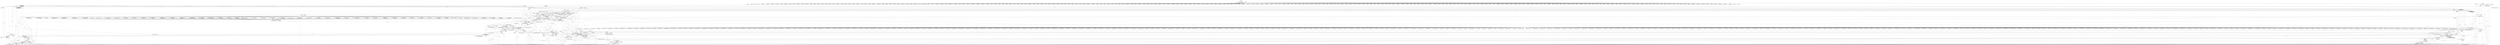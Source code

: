 digraph "0_ImageMagick_56d6e20de489113617cbbddaf41e92600a34db22@pointer" {
"1011151" [label="(Call,ProfileImage(msl_info->image[n],name,\n                    GetStringInfoDatum(profile),(size_t)\n                    GetStringInfoLength(profile),MagickFalse))"];
"1010981" [label="(Call,GetImageProfile(msl_info->image[n],\"iptc\"))"];
"1011151" [label="(Call,ProfileImage(msl_info->image[n],name,\n                    GetStringInfoDatum(profile),(size_t)\n                    GetStringInfoLength(profile),MagickFalse))"];
"1011140" [label="(Call,GetImageProfile(profile_image,name))"];
"1011129" [label="(Call,GetNextImageProfile(profile_image))"];
"1011125" [label="(Call,ResetImageProfileIterator(profile_image))"];
"1011013" [label="(Call,profile_image == (Image *) NULL)"];
"1011002" [label="(Call,profile_image=GetImageCache(profile_info,keyword,exception))"];
"1011004" [label="(Call,GetImageCache(profile_info,keyword,exception))"];
"1010971" [label="(Call,profile_info=CloneImageInfo(msl_info->image_info[n]))"];
"1010973" [label="(Call,CloneImageInfo(msl_info->image_info[n]))"];
"1010930" [label="(Call,InterpretImageProperties(msl_info->image_info[n],\n                msl_info->attributes[n],(const char *) attributes[i]))"];
"1010941" [label="(Call,(const char *) attributes[i])"];
"1010906" [label="(Call,attributes[i] != (const xmlChar *) NULL)"];
"1010896" [label="(Call,attributes == (const xmlChar **) NULL)"];
"1000185" [label="(MethodParameterIn,const xmlChar **attributes)"];
"1010898" [label="(Call,(const xmlChar **) NULL)"];
"1010884" [label="(Call,(Image *) NULL)"];
"1000237" [label="(Call,(char *) NULL)"];
"1000232" [label="(Call,(const char *) NULL)"];
"1010910" [label="(Call,(const xmlChar *) NULL)"];
"1010965" [label="(Call,(const unsigned char *) NULL)"];
"1011134" [label="(Call,(const char *) NULL)"];
"1011015" [label="(Call,(Image *) NULL)"];
"1010991" [label="(Call,(StringInfo *) NULL)"];
"1011146" [label="(Call,(StringInfo *) NULL)"];
"1011100" [label="(Call,(StringInfo *) NULL)"];
"1010920" [label="(Call,keyword=(const char *) attributes[i++])"];
"1010922" [label="(Call,(const char *) attributes[i++])"];
"1011093" [label="(Call,FileToStringInfo(filename,~0UL,exception))"];
"1011025" [label="(Call,CopyMagickString(filename,keyword,MaxTextExtent))"];
"1011031" [label="(Call,CopyMagickString(name,keyword,MaxTextExtent))"];
"1011064" [label="(Call,CopyMagickString(name,filename,(size_t)\n                          (p-filename+1)))"];
"1011067" [label="(Call,(size_t)\n                          (p-filename+1))"];
"1011069" [label="(Call,p-filename+1)"];
"1011036" [label="(Call,p=filename)"];
"1011043" [label="(Call,p++)"];
"1011132" [label="(Call,name != (const char *) NULL)"];
"1011127" [label="(Call,name=GetNextImageProfile(profile_image))"];
"1011165" [label="(Call,name=GetNextImageProfile(profile_image))"];
"1011167" [label="(Call,GetNextImageProfile(profile_image))"];
"1011106" [label="(Call,ProfileImage(msl_info->image[n],name,\n                        GetStringInfoDatum(profile),(size_t)\n                        GetStringInfoLength(profile),MagickFalse))"];
"1011113" [label="(Call,GetStringInfoDatum(profile))"];
"1011098" [label="(Call,profile != (StringInfo *) NULL)"];
"1011091" [label="(Call,profile=FileToStringInfo(filename,~0UL,exception))"];
"1011115" [label="(Call,(size_t)\n                        GetStringInfoLength(profile))"];
"1011117" [label="(Call,GetStringInfoLength(profile))"];
"1011056" [label="(Call,IsPathAccessible(keyword) == MagickFalse)"];
"1011057" [label="(Call,IsPathAccessible(keyword))"];
"1011053" [label="(Call,IsPathDirectory(keyword))"];
"1000217" [label="(Call,exception=AcquireExceptionInfo())"];
"1011158" [label="(Call,GetStringInfoDatum(profile))"];
"1011144" [label="(Call,profile != (StringInfo *) NULL)"];
"1011138" [label="(Call,profile=GetImageProfile(profile_image,name))"];
"1011160" [label="(Call,(size_t)\n                    GetStringInfoLength(profile))"];
"1011162" [label="(Call,GetStringInfoLength(profile))"];
"1010878" [label="(Call,msl_info->image[n] == (Image *) NULL)"];
"1010958" [label="(Call,ProfileImage(msl_info->image[n],keyword,\n                    (const unsigned char *) NULL,0,MagickTrue))"];
"1010956" [label="(Call,(void) ProfileImage(msl_info->image[n],keyword,\n                    (const unsigned char *) NULL,0,MagickTrue))"];
"1010979" [label="(Call,profile=GetImageProfile(msl_info->image[n],\"iptc\"))"];
"1010989" [label="(Call,profile != (StringInfo *) NULL)"];
"1011000" [label="(Call,CloneStringInfo(profile))"];
"1010998" [label="(Call,(void *) CloneStringInfo(profile))"];
"1010994" [label="(Call,profile_info->profile=(void *) CloneStringInfo(profile))"];
"1011023" [label="(Call,(void) CopyMagickString(filename,keyword,MaxTextExtent))"];
"1011062" [label="(Call,(void) CopyMagickString(name,filename,(size_t)\n                          (p-filename+1)))"];
"1011075" [label="(Call,q=filename)"];
"1011082" [label="(Call,q++)"];
"1011051" [label="(Call,(IsPathDirectory(keyword) < 0) &&\n                        (IsPathAccessible(keyword) == MagickFalse))"];
"1011046" [label="(Call,(*p == ':') && (IsPathDirectory(keyword) < 0) &&\n                        (IsPathAccessible(keyword) == MagickFalse))"];
"1011149" [label="(Call,(void) ProfileImage(msl_info->image[n],name,\n                    GetStringInfoDatum(profile),(size_t)\n                    GetStringInfoLength(profile),MagickFalse))"];
"1011171" [label="(Call,DestroyImage(profile_image))"];
"1011169" [label="(Call,profile_image=DestroyImage(profile_image))"];
"1011010" [label="(Call,DestroyImageInfo(profile_info))"];
"1011008" [label="(Call,profile_info=DestroyImageInfo(profile_info))"];
"1019602" [label="(Call,DestroyExceptionInfo(exception))"];
"1019600" [label="(Call,exception=DestroyExceptionInfo(exception))"];
"1011122" [label="(Call,DestroyStringInfo(profile))"];
"1011120" [label="(Call,profile=DestroyStringInfo(profile))"];
"1011088" [label="(Call,++p)"];
"1011071" [label="(Call,filename+1)"];
"1011029" [label="(Call,(void) CopyMagickString(name,keyword,MaxTextExtent))"];
"1011052" [label="(Call,IsPathDirectory(keyword) < 0)"];
"1011104" [label="(Call,(void) ProfileImage(msl_info->image[n],name,\n                        GetStringInfoDatum(profile),(size_t)\n                        GetStringInfoLength(profile),MagickFalse))"];
"1011074" [label="(ControlStructure,for (q=filename; *q != '\0'; q++))"];
"1008599" [label="(Call,(const char *) attributes[i])"];
"1018046" [label="(Call,(Image*) NULL)"];
"1011132" [label="(Call,name != (const char *) NULL)"];
"1017467" [label="(Call,(Image *) NULL)"];
"1017623" [label="(Call,(const char *) attributes[i])"];
"1006461" [label="(Call,(const char *) attributes[i])"];
"1014935" [label="(Call,(const char *) attributes[i++])"];
"1014502" [label="(Call,(Image *) NULL)"];
"1018943" [label="(Call,attributes != (const xmlChar **) NULL)"];
"1003100" [label="(Call,(char **) NULL)"];
"1004484" [label="(Call,(const char *) attributes[i++])"];
"1014729" [label="(Call,(const xmlChar *) NULL)"];
"1003912" [label="(Call,SyncCacheViewAuthenticPixels(composite_view,exception))"];
"1006772" [label="(Call,attributes[i] != (const xmlChar *) NULL)"];
"1000234" [label="(Identifier,NULL)"];
"1009820" [label="(Call,(const xmlChar *) NULL)"];
"1011027" [label="(Identifier,keyword)"];
"1016133" [label="(Call,(const char *) NULL)"];
"1004528" [label="(Call,ParseGravityGeometry(msl_info->image[n],value,\n                        &geometry,exception))"];
"1011149" [label="(Call,(void) ProfileImage(msl_info->image[n],name,\n                    GetStringInfoDatum(profile),(size_t)\n                    GetStringInfoLength(profile),MagickFalse))"];
"1003342" [label="(Call,(const xmlChar *) NULL)"];
"1008856" [label="(Call,(Image *) NULL)"];
"1010936" [label="(Call,msl_info->attributes[n])"];
"1004334" [label="(Call,(const xmlChar *) NULL)"];
"1011115" [label="(Call,(size_t)\n                        GetStringInfoLength(profile))"];
"1010920" [label="(Call,keyword=(const char *) attributes[i++])"];
"1019473" [label="(Call,attributes[i] != (const xmlChar *) NULL)"];
"1004223" [label="(Call,(Image *) NULL)"];
"1014856" [label="(Call,(Image *) NULL)"];
"1001578" [label="(Call,(const xmlChar *) NULL)"];
"1014978" [label="(Call,(char **) NULL)"];
"1003329" [label="(Call,attributes != (const xmlChar **) NULL)"];
"1010979" [label="(Call,profile=GetImageProfile(msl_info->image[n],\"iptc\"))"];
"1011033" [label="(Identifier,keyword)"];
"1007963" [label="(Call,attributes[i] != (const xmlChar *) NULL)"];
"1010956" [label="(Call,(void) ProfileImage(msl_info->image[n],keyword,\n                    (const unsigned char *) NULL,0,MagickTrue))"];
"1004977" [label="(Call,attributes[i] != (const xmlChar *) NULL)"];
"1004729" [label="(Call,(const xmlChar *) NULL)"];
"1011083" [label="(Identifier,q)"];
"1009144" [label="(Call,(const char *) attributes[i])"];
"1011148" [label="(Identifier,NULL)"];
"1010902" [label="(ControlStructure,for (i=0; (attributes[i] != (const xmlChar *) NULL); i++))"];
"1012873" [label="(Call,(const char *) attributes[i++])"];
"1010794" [label="(Call,attributes[i] != (const xmlChar *) NULL)"];
"1008628" [label="(Call,(char **) NULL)"];
"1018781" [label="(Call,(Image *) NULL)"];
"1001605" [label="(Call,(const char *) attributes[i])"];
"1003476" [label="(Call,(Image *) NULL)"];
"1010964" [label="(Identifier,keyword)"];
"1011106" [label="(Call,ProfileImage(msl_info->image[n],name,\n                        GetStringInfoDatum(profile),(size_t)\n                        GetStringInfoLength(profile),MagickFalse))"];
"1000279" [label="(Call,(Image *) NULL)"];
"1011134" [label="(Call,(const char *) NULL)"];
"1019173" [label="(Call,(char **) NULL)"];
"1018251" [label="(Call,(Image*) NULL)"];
"1005603" [label="(Call,(char **) NULL)"];
"1001764" [label="(Call,(const char *) attributes[i++])"];
"1010711" [label="(Call,QueryMagickColor(value,&fill_color,exception))"];
"1018952" [label="(Call,attributes[i] != (const xmlChar *) NULL)"];
"1006241" [label="(Call,(const xmlChar *) NULL)"];
"1010930" [label="(Call,InterpretImageProperties(msl_info->image_info[n],\n                msl_info->attributes[n],(const char *) attributes[i]))"];
"1011096" [label="(Identifier,exception)"];
"1011046" [label="(Call,(*p == ':') && (IsPathDirectory(keyword) < 0) &&\n                        (IsPathAccessible(keyword) == MagickFalse))"];
"1011137" [label="(Block,)"];
"1017032" [label="(Call,(const char *) attributes[i++])"];
"1011025" [label="(Call,CopyMagickString(filename,keyword,MaxTextExtent))"];
"1003146" [label="(Call,GetOneVirtualMagickPixel(msl_info->image[n],\n                        geometry.x,geometry.y,&target,exception))"];
"1014011" [label="(Call,(const char *) attributes[i++])"];
"1010970" [label="(ControlStructure,continue;)"];
"1011140" [label="(Call,GetImageProfile(profile_image,name))"];
"1012993" [label="(Call,(Image *) NULL)"];
"1011124" [label="(ControlStructure,continue;)"];
"1011095" [label="(Identifier,~0UL)"];
"1017221" [label="(Call,(Image *) NULL)"];
"1010889" [label="(Identifier,OptionError)"];
"1003024" [label="(Call,(const char *) attributes[i])"];
"1003852" [label="(Call,AcquireAuthenticCacheView(composite_image,\n                        exception))"];
"1005777" [label="(Call,QueryColorDatabase(value,&draw_info->stroke,\n                        exception))"];
"1018373" [label="(Call,(const char *) attributes[i])"];
"1000529" [label="(Call,attributes[i] != (const xmlChar *) NULL)"];
"1014248" [label="(Call,(Image *) NULL)"];
"1007724" [label="(Call,(char **) NULL)"];
"1007223" [label="(Call,(const xmlChar *) NULL)"];
"1002993" [label="(Call,attributes[i] != (const xmlChar *) NULL)"];
"1015143" [label="(Call,ParseRegionGeometry(msl_info->image[n],value,\n                        &geometry,exception))"];
"1009893" [label="(Call,(char **) NULL)"];
"1004956" [label="(Call,(Image *) NULL)"];
"1014663" [label="(Call,(Image *) NULL)"];
"1006434" [label="(Call,(const xmlChar *) NULL)"];
"1013026" [label="(Call,(const char *) attributes[i++])"];
"1002331" [label="(Call,(const xmlChar *) NULL)"];
"1008729" [label="(Call,(Image *) NULL)"];
"1015066" [label="(Call,(Image *) NULL)"];
"1007077" [label="(Call,attributes[i] != (const xmlChar *) NULL)"];
"1006523" [label="(Call,(char **) NULL)"];
"1011146" [label="(Call,(StringInfo *) NULL)"];
"1014268" [label="(Call,attributes != (const xmlChar **) NULL)"];
"1002499" [label="(Call,(Image *) NULL)"];
"1000862" [label="(Call,ParsePageGeometry(msl_info->image[n],value,\n                        &geometry,exception))"];
"1010928" [label="(Call,attribute=InterpretImageProperties(msl_info->image_info[n],\n                msl_info->attributes[n],(const char *) attributes[i]))"];
"1003604" [label="(Call,QueryColorDatabase(value,\n                        &composite_image->background_color,exception))"];
"1012861" [label="(Call,attributes[i] != (const xmlChar *) NULL)"];
"1011118" [label="(Identifier,profile)"];
"1019031" [label="(Call,(const char *) NULL)"];
"1013260" [label="(Call,attributes[i] != (const xmlChar *) NULL)"];
"1011173" [label="(ControlStructure,break;)"];
"1010915" [label="(Block,)"];
"1010996" [label="(Identifier,profile_info)"];
"1008883" [label="(Call,attributes[i] != (const xmlChar *) NULL)"];
"1009667" [label="(Call,attributes[i] != (const xmlChar *) NULL)"];
"1010972" [label="(Identifier,profile_info)"];
"1010906" [label="(Call,attributes[i] != (const xmlChar *) NULL)"];
"1011023" [label="(Call,(void) CopyMagickString(filename,keyword,MaxTextExtent))"];
"1007655" [label="(Call,attributes != (const xmlChar **) NULL)"];
"1007668" [label="(Call,(const xmlChar *) NULL)"];
"1005116" [label="(Call,(const char *) attributes[i++])"];
"1007621" [label="(Call,(Image *) NULL)"];
"1011098" [label="(Call,profile != (StringInfo *) NULL)"];
"1018821" [label="(Call,(Image *) NULL)"];
"1019118" [label="(Call,attributes[i] != (const xmlChar *) NULL)"];
"1013005" [label="(Call,attributes != (const xmlChar **) NULL)"];
"1011014" [label="(Identifier,profile_image)"];
"1000232" [label="(Call,(const char *) NULL)"];
"1011472" [label="(Call,(const xmlChar **) NULL)"];
"1013107" [label="(Call,(char **) NULL)"];
"1000218" [label="(Identifier,exception)"];
"1011089" [label="(Identifier,p)"];
"1013619" [label="(Call,attributes == (const xmlChar **) NULL)"];
"1007219" [label="(Call,attributes[i] != (const xmlChar *) NULL)"];
"1010879" [label="(Call,msl_info->image[n])"];
"1000235" [label="(Call,value=(char *) NULL)"];
"1017604" [label="(Call,(const char *) attributes[i++])"];
"1010895" [label="(ControlStructure,if (attributes == (const xmlChar **) NULL))"];
"1008762" [label="(Call,(const char *) attributes[i++])"];
"1010974" [label="(Call,msl_info->image_info[n])"];
"1011029" [label="(Call,(void) CopyMagickString(name,keyword,MaxTextExtent))"];
"1011018" [label="(Block,)"];
"1011057" [label="(Call,IsPathAccessible(keyword))"];
"1018560" [label="(Call,(Image *) NULL)"];
"1016302" [label="(Call,attributes[i] != (const xmlChar *) NULL)"];
"1006249" [label="(Call,(const char *) attributes[i++])"];
"1003448" [label="(Call,(const char *) NULL)"];
"1015731" [label="(Call,attributes == (const xmlChar **) NULL)"];
"1000307" [label="(Call,(const xmlChar *) NULL)"];
"1010825" [label="(Call,(const char *) attributes[i])"];
"1008241" [label="(Call,CatchException(exception))"];
"1008874" [label="(Call,attributes != (const xmlChar **) NULL)"];
"1019122" [label="(Call,(const xmlChar *) NULL)"];
"1003636" [label="(Call,ParsePageGeometry(msl_info->image[n],value,\n                        &geometry,exception))"];
"1011170" [label="(Identifier,profile_image)"];
"1011091" [label="(Call,profile=FileToStringInfo(filename,~0UL,exception))"];
"1010931" [label="(Call,msl_info->image_info[n])"];
"1008651" [label="(Call,(char **) NULL)"];
"1010806" [label="(Call,(const char *) attributes[i++])"];
"1017596" [label="(Call,(const xmlChar *) NULL)"];
"1002533" [label="(Call,(const char *) attributes[i++])"];
"1002705" [label="(Call,attributes[i] != (const xmlChar *) NULL)"];
"1007108" [label="(Call,(const char *) attributes[i])"];
"1017492" [label="(Call,(const xmlChar *) NULL)"];
"1003350" [label="(Call,(const char *) attributes[i++])"];
"1017427" [label="(Call,(Image *) NULL)"];
"1015276" [label="(Call,(Image *) NULL)"];
"1009698" [label="(Call,(const char *) attributes[i])"];
"1009249" [label="(Call,GetOneVirtualMagickPixel(msl_info->image[n],\n                        geometry.x,geometry.y,&target,exception))"];
"1018149" [label="(Call,(const xmlChar *) NULL)"];
"1007345" [label="(Call,ParsePageGeometry(msl_info->image[n],value,\n                        &geometry,exception))"];
"1005095" [label="(Call,attributes != (const xmlChar **) NULL)"];
"1008160" [label="(Call,(const xmlChar *) NULL)"];
"1000185" [label="(MethodParameterIn,const xmlChar **attributes)"];
"1004968" [label="(Call,attributes != (const xmlChar **) NULL)"];
"1019108" [label="(Call,attributes == (const xmlChar **) NULL)"];
"1010981" [label="(Call,GetImageProfile(msl_info->image[n],\"iptc\"))"];
"1002109" [label="(Call,QueryColorDatabase(value,\n                        &msl_info->image[n]->border_color,exception))"];
"1000541" [label="(Call,(const char *) attributes[i++])"];
"1016551" [label="(Call,attributes[i] != (const xmlChar *) NULL)"];
"1011228" [label="(Call,(const xmlChar *) NULL)"];
"1011479" [label="(Call,attributes[i] != (const xmlChar *) NULL)"];
"1017254" [label="(Call,(const char *) attributes[i++])"];
"1006803" [label="(Call,(const char *) attributes[i])"];
"1010626" [label="(Call,(const xmlChar *) NULL)"];
"1013264" [label="(Call,(const xmlChar *) NULL)"];
"1018710" [label="(Call,(char **) NULL)"];
"1011168" [label="(Identifier,profile_image)"];
"1015773" [label="(Call,(const char *) attributes[i])"];
"1004756" [label="(Call,(const char *) attributes[i])"];
"1007056" [label="(Call,(Image *) NULL)"];
"1018629" [label="(Call,(Image *) NULL)"];
"1012008" [label="(Call,(char **) NULL)"];
"1017908" [label="(Call,(Image*) NULL)"];
"1001565" [label="(Call,attributes != (const xmlChar **) NULL)"];
"1010106" [label="(Call,attributes[i] != (const xmlChar *) NULL)"];
"1006586" [label="(Call,(Image *) NULL)"];
"1010507" [label="(Call,(char **) NULL)"];
"1004701" [label="(Call,(Image *) NULL)"];
"1010304" [label="(Call,(const char *) attributes[i])"];
"1011031" [label="(Call,CopyMagickString(name,keyword,MaxTextExtent))"];
"1008568" [label="(Call,attributes == (const xmlChar **) NULL)"];
"1011047" [label="(Call,*p == ':')"];
"1011038" [label="(Identifier,filename)"];
"1010285" [label="(Call,(const char *) attributes[i++])"];
"1010971" [label="(Call,profile_info=CloneImageInfo(msl_info->image_info[n]))"];
"1011103" [label="(Block,)"];
"1011065" [label="(Identifier,name)"];
"1008556" [label="(Call,(Image *) NULL)"];
"1017020" [label="(Call,attributes[i] != (const xmlChar *) NULL)"];
"1017972" [label="(Call,(const char *) attributes[i])"];
"1001983" [label="(Call,(Image *) NULL)"];
"1017944" [label="(Call,(const xmlChar *) NULL)"];
"1011128" [label="(Identifier,name)"];
"1008486" [label="(Call,(Image *) NULL)"];
"1011066" [label="(Identifier,filename)"];
"1011145" [label="(Identifier,profile)"];
"1018416" [label="(Call,(Image *) NULL)"];
"1013153" [label="(Call,(Image *) NULL)"];
"1011059" [label="(Identifier,MagickFalse)"];
"1005104" [label="(Call,attributes[i] != (const xmlChar *) NULL)"];
"1011157" [label="(Identifier,name)"];
"1004737" [label="(Call,(const char *) attributes[i++])"];
"1011087" [label="(Call,*++p)"];
"1004321" [label="(Call,attributes != (const xmlChar **) NULL)"];
"1007796" [label="(Call,(char **) NULL)"];
"1003224" [label="(Call,GetOneVirtualMagickPixel(msl_info->image[n],\n                        geometry.x,geometry.y,&target,exception))"];
"1019259" [label="(Call,(const char *) attributes[i++])"];
"1009457" [label="(Call,attributes != (const xmlChar **) NULL)"];
"1018177" [label="(Call,(const char *) attributes[i])"];
"1010993" [label="(Identifier,NULL)"];
"1011077" [label="(Identifier,filename)"];
"1015555" [label="(Call,(const char *) attributes[i])"];
"1011058" [label="(Identifier,keyword)"];
"1011158" [label="(Call,GetStringInfoDatum(profile))"];
"1008234" [label="(Call,ReadImage(msl_info->image_info[n],exception))"];
"1014913" [label="(Call,attributes == (const xmlChar **) NULL)"];
"1009104" [label="(Call,attributes != (const xmlChar **) NULL)"];
"1010545" [label="(Call,(Image *) NULL)"];
"1004476" [label="(Call,(const xmlChar *) NULL)"];
"1000219" [label="(Call,AcquireExceptionInfo())"];
"1004443" [label="(Call,(Image *) NULL)"];
"1005702" [label="(Call,(char **) NULL)"];
"1011909" [label="(Call,(char **) NULL)"];
"1011127" [label="(Call,name=GetNextImageProfile(profile_image))"];
"1010896" [label="(Call,attributes == (const xmlChar **) NULL)"];
"1011082" [label="(Call,q++)"];
"1018983" [label="(Call,(const char *) attributes[i])"];
"1006679" [label="(Call,(const char *) attributes[i])"];
"1009559" [label="(Call,(char **) NULL)"];
"1009478" [label="(Call,(const char *) attributes[i++])"];
"1016998" [label="(Call,(Image *) NULL)"];
"1010994" [label="(Call,profile_info->profile=(void *) CloneStringInfo(profile))"];
"1016530" [label="(Call,(Image *) NULL)"];
"1005008" [label="(Call,(const char *) attributes[i])"];
"1005566" [label="(Call,(char **) NULL)"];
"1002635" [label="(Call,(Image *) NULL)"];
"1002016" [label="(Call,(const xmlChar *) NULL)"];
"1011151" [label="(Call,ProfileImage(msl_info->image[n],name,\n                    GetStringInfoDatum(profile),(size_t)\n                    GetStringInfoLength(profile),MagickFalse))"];
"1017744" [label="(Call,(const xmlChar *) NULL)"];
"1004884" [label="(Call,(const char *) attributes[i])"];
"1019601" [label="(Identifier,exception)"];
"1011054" [label="(Identifier,keyword)"];
"1008355" [label="(Call,attributes[i] != (const xmlChar *) NULL)"];
"1018873" [label="(Call,(const char *) attributes[i])"];
"1011169" [label="(Call,profile_image=DestroyImage(profile_image))"];
"1011062" [label="(Call,(void) CopyMagickString(name,filename,(size_t)\n                          (p-filename+1)))"];
"1015288" [label="(Call,attributes != (const xmlChar **) NULL)"];
"1004306" [label="(Call,(Image *) NULL)"];
"1013999" [label="(Call,attributes[i] != (const xmlChar *) NULL)"];
"1011117" [label="(Call,GetStringInfoLength(profile))"];
"1004503" [label="(Call,(const char *) attributes[i])"];
"1018135" [label="(Call,attributes == (const xmlChar **) NULL)"];
"1009466" [label="(Call,attributes[i] != (const xmlChar *) NULL)"];
"1016293" [label="(Call,attributes != (const xmlChar **) NULL)"];
"1003989" [label="(Call,(Image *) NULL)"];
"1012916" [label="(Call,(char *) NULL)"];
"1002451" [label="(Call,(Image *) NULL)"];
"1011008" [label="(Call,profile_info=DestroyImageInfo(profile_info))"];
"1011015" [label="(Call,(Image *) NULL)"];
"1006330" [label="(Call,(char **) NULL)"];
"1011100" [label="(Call,(StringInfo *) NULL)"];
"1011071" [label="(Call,filename+1)"];
"1011076" [label="(Identifier,q)"];
"1000936" [label="(Call,(char **) NULL)"];
"1004989" [label="(Call,(const char *) attributes[i++])"];
"1006216" [label="(Call,(Image *) NULL)"];
"1008367" [label="(Call,(const char *) attributes[i++])"];
"1016823" [label="(Call,attributes != (const xmlChar **) NULL)"];
"1010886" [label="(Identifier,NULL)"];
"1003185" [label="(Call,GetOneVirtualMagickPixel(msl_info->image[n],\n                        geometry.x,geometry.y,&target,exception))"];
"1000959" [label="(Call,(char **) NULL)"];
"1011491" [label="(Call,(const char *) attributes[i++])"];
"1000533" [label="(Call,(const xmlChar *) NULL)"];
"1018113" [label="(Call,(Image*) NULL)"];
"1004330" [label="(Call,attributes[i] != (const xmlChar *) NULL)"];
"1013667" [label="(Call,(const char *) attributes[i])"];
"1000315" [label="(Call,(const char *) attributes[i++])"];
"1005726" [label="(Call,(char **) NULL)"];
"1012865" [label="(Call,(const xmlChar *) NULL)"];
"1017564" [label="(Call,(Image *) NULL)"];
"1011139" [label="(Identifier,profile)"];
"1008346" [label="(Call,attributes != (const xmlChar **) NULL)"];
"1007182" [label="(Call,(Image *) NULL)"];
"1011104" [label="(Call,(void) ProfileImage(msl_info->image[n],name,\n                        GetStringInfoDatum(profile),(size_t)\n                        GetStringInfoLength(profile),MagickFalse))"];
"1017519" [label="(Call,(const char *) attributes[i])"];
"1018321" [label="(Call,(Image *) NULL)"];
"1001783" [label="(Call,(const char *) attributes[i])"];
"1004463" [label="(Call,attributes != (const xmlChar **) NULL)"];
"1008334" [label="(Call,(Image *) NULL)"];
"1019463" [label="(Call,attributes == (const xmlChar **) NULL)"];
"1014277" [label="(Call,attributes[i] != (const xmlChar *) NULL)"];
"1014090" [label="(Call,ParseRegionGeometry(msl_info->image[n],value,\n                        &geometry,exception))"];
"1011003" [label="(Identifier,profile_image)"];
"1007967" [label="(Call,(const xmlChar *) NULL)"];
"1017364" [label="(Call,(char **) NULL)"];
"1010414" [label="(Call,attributes[i] != (const xmlChar *) NULL)"];
"1002997" [label="(Call,(const xmlChar *) NULL)"];
"1009658" [label="(Call,attributes != (const xmlChar **) NULL)"];
"1010898" [label="(Call,(const xmlChar **) NULL)"];
"1015515" [label="(Call,attributes != (const xmlChar **) NULL)"];
"1014556" [label="(Call,(const char *) attributes[i])"];
"1014003" [label="(Call,(const xmlChar *) NULL)"];
"1001731" [label="(Call,(Image *) NULL)"];
"1005384" [label="(Call,QueryColorDatabase(value,&draw_info->fill,\n                        exception))"];
"1008781" [label="(Call,(const char *) attributes[i])"];
"1015487" [label="(Call,(Image *) NULL)"];
"1013272" [label="(Call,(const char *) attributes[i++])"];
"1011255" [label="(Call,(const char *) attributes[i])"];
"1010897" [label="(Identifier,attributes)"];
"1011041" [label="(Identifier,p)"];
"1004853" [label="(Call,attributes[i] != (const xmlChar *) NULL)"];
"1009008" [label="(Call,CloneImage(msl_info->image[j],0,0,\n                            MagickFalse,exception))"];
"1014528" [label="(Call,(const xmlChar *) NULL)"];
"1010943" [label="(Call,attributes[i])"];
"1003765" [label="(Call,(const char *) NULL)"];
"1003943" [label="(Call,(char **) NULL)"];
"1010418" [label="(Call,(const xmlChar *) NULL)"];
"1012083" [label="(Call,QueryColorDatabase(value,&draw_info->stroke,\n                        exception))"];
"1010884" [label="(Call,(Image *) NULL)"];
"1002239" [label="(Call,(Image *) NULL)"];
"1010924" [label="(Call,attributes[i++])"];
"1011119" [label="(Identifier,MagickFalse)"];
"1017740" [label="(Call,attributes[i] != (const xmlChar *) NULL)"];
"1008590" [label="(Call,(const char *) attributes[i++])"];
"1012662" [label="(Call,(const xmlChar *) NULL)"];
"1015753" [label="(Call,(const char *) attributes[i++])"];
"1010097" [label="(Call,attributes != (const xmlChar **) NULL)"];
"1010901" [label="(ControlStructure,break;)"];
"1012851" [label="(Call,attributes == (const xmlChar **) NULL)"];
"1011043" [label="(Call,p++)"];
"1016362" [label="(Call,(char **) NULL)"];
"1014756" [label="(Call,(const char *) attributes[i])"];
"1001752" [label="(Call,attributes[i] != (const xmlChar *) NULL)"];
"1006237" [label="(Call,attributes[i] != (const xmlChar *) NULL)"];
"1006639" [label="(Call,attributes != (const xmlChar **) NULL)"];
"1011136" [label="(Identifier,NULL)"];
"1010995" [label="(Call,profile_info->profile)"];
"1010922" [label="(Call,(const char *) attributes[i++])"];
"1004832" [label="(Call,(Image *) NULL)"];
"1018641" [label="(Call,attributes != (const xmlChar **) NULL)"];
"1010110" [label="(Call,(const xmlChar *) NULL)"];
"1006931" [label="(Call,(Image *) NULL)"];
"1010990" [label="(Identifier,profile)"];
"1011160" [label="(Call,(size_t)\n                    GetStringInfoLength(profile))"];
"1009203" [label="(Call,(char **) NULL)"];
"1013929" [label="(Call,(Image *) NULL)"];
"1014785" [label="(Call,(char **) NULL)"];
"1000303" [label="(Call,attributes[i] != (const xmlChar *) NULL)"];
"1007941" [label="(Call,(Image *) NULL)"];
"1003532" [label="(Call,(const char *) attributes[i])"];
"1011053" [label="(Call,IsPathDirectory(keyword))"];
"1010929" [label="(Identifier,attribute)"];
"1008887" [label="(Call,(const xmlChar *) NULL)"];
"1009470" [label="(Call,(const xmlChar *) NULL)"];
"1019247" [label="(Call,attributes[i] != (const xmlChar *) NULL)"];
"1012658" [label="(Call,attributes[i] != (const xmlChar *) NULL)"];
"1003369" [label="(Call,(const char *) attributes[i])"];
"1006430" [label="(Call,attributes[i] != (const xmlChar *) NULL)"];
"1012934" [label="(Call,ReadImage(msl_info->image_info[n],exception))"];
"1002717" [label="(Call,(const char *) attributes[i++])"];
"1002012" [label="(Call,attributes[i] != (const xmlChar *) NULL)"];
"1009113" [label="(Call,attributes[i] != (const xmlChar *) NULL)"];
"1015528" [label="(Call,(const xmlChar *) NULL)"];
"1010273" [label="(Call,attributes[i] != (const xmlChar *) NULL)"];
"1012893" [label="(Call,(const char *) attributes[i])"];
"1003661" [label="(Call,GetOneVirtualPixel(msl_info->image[n],geometry.x,\n                        geometry.y,&target,exception))"];
"1004660" [label="(Call,(Image *) NULL)"];
"1014955" [label="(Call,(const char *) attributes[i])"];
"1010877" [label="(ControlStructure,if (msl_info->image[n] == (Image *) NULL))"];
"1010987" [label="(Literal,\"iptc\")"];
"1010958" [label="(Call,ProfileImage(msl_info->image[n],keyword,\n                    (const unsigned char *) NULL,0,MagickTrue))"];
"1017024" [label="(Call,(const xmlChar *) NULL)"];
"1010798" [label="(Call,(const xmlChar *) NULL)"];
"1017273" [label="(Call,(const char *) attributes[i])"];
"1015745" [label="(Call,(const xmlChar *) NULL)"];
"1010941" [label="(Call,(const char *) attributes[i])"];
"1008146" [label="(Call,attributes == (const xmlChar **) NULL)"];
"1017233" [label="(Call,attributes != (const xmlChar **) NULL)"];
"1016888" [label="(Call,(char **) NULL)"];
"1012032" [label="(Call,(char **) NULL)"];
"1002761" [label="(Call,ParsePageGeometry(msl_info->image[n],value,\n                        &geometry,exception))"];
"1010653" [label="(Call,(const char *) attributes[i])"];
"1008582" [label="(Call,(const xmlChar *) NULL)"];
"1004151" [label="(Call,GetOneVirtualPixel(msl_info->image[n],geometry.x,\n                        geometry.y,&target,exception))"];
"1006268" [label="(Call,(const char *) attributes[i])"];
"1014737" [label="(Call,(const char *) attributes[i++])"];
"1009807" [label="(Call,attributes != (const xmlChar **) NULL)"];
"1004112" [label="(Call,GetOneVirtualPixel(msl_info->image[n],geometry.x,\n                        geometry.y,&target,exception))"];
"1010965" [label="(Call,(const unsigned char *) NULL)"];
"1016542" [label="(Call,attributes != (const xmlChar **) NULL)"];
"1014524" [label="(Call,attributes[i] != (const xmlChar *) NULL)"];
"1002043" [label="(Call,(const char *) attributes[i])"];
"1000334" [label="(Call,(const char *) attributes[i])"];
"1019301" [label="(Call,QueryMagickColor(value,&target,exception))"];
"1011125" [label="(Call,ResetImageProfileIterator(profile_image))"];
"1009445" [label="(Call,(Image *) NULL)"];
"1010968" [label="(Literal,0)"];
"1007231" [label="(Call,(const char *) attributes[i++])"];
"1001878" [label="(Call,(char **) NULL)"];
"1006409" [label="(Call,(Image *) NULL)"];
"1011133" [label="(Identifier,name)"];
"1001942" [label="(Call,(Image *) NULL)"];
"1010914" [label="(Identifier,i)"];
"1015353" [label="(Call,ParseRegionGeometry(msl_info->image[n],value,\n                        &geometry,exception))"];
"1004472" [label="(Call,attributes[i] != (const xmlChar *) NULL)"];
"1019593" [label="(Call,value != NULL)"];
"1011069" [label="(Call,p-filename+1)"];
"1001743" [label="(Call,attributes != (const xmlChar **) NULL)"];
"1001586" [label="(Call,(const char *) attributes[i++])"];
"1006228" [label="(Call,attributes != (const xmlChar **) NULL)"];
"1010137" [label="(Call,(const char *) attributes[i])"];
"1009780" [label="(Call,(Image *) NULL)"];
"1007089" [label="(Call,(const char *) attributes[i++])"];
"1015719" [label="(Call,(Image *) NULL)"];
"1019251" [label="(Call,(const xmlChar *) NULL)"];
"1006964" [label="(Call,(const char *) attributes[i++])"];
"1011034" [label="(Identifier,MaxTextExtent)"];
"1019603" [label="(Identifier,exception)"];
"1004844" [label="(Call,attributes != (const xmlChar **) NULL)"];
"1011141" [label="(Identifier,profile_image)"];
"1010973" [label="(Call,CloneImageInfo(msl_info->image_info[n]))"];
"1012212" [label="(Call,QueryColorDatabase(value,&draw_info->undercolor,\n                        exception))"];
"1015078" [label="(Call,attributes != (const xmlChar **) NULL)"];
"1006368" [label="(Call,(Image *) NULL)"];
"1011051" [label="(Call,(IsPathDirectory(keyword) < 0) &&\n                        (IsPathAccessible(keyword) == MagickFalse))"];
"1011162" [label="(Call,GetStringInfoLength(profile))"];
"1016845" [label="(Call,(const char *) attributes[i++])"];
"1010982" [label="(Call,msl_info->image[n])"];
"1019225" [label="(Call,(Image *) NULL)"];
"1002948" [label="(Call,(Image *) NULL)"];
"1017583" [label="(Call,attributes != (const xmlChar **) NULL)"];
"1016865" [label="(Call,(const char *) attributes[i])"];
"1000520" [label="(Call,attributes != (const xmlChar **) NULL)"];
"1006857" [label="(Call,(Image *) NULL)"];
"1017719" [label="(Call,(Image *) NULL)"];
"1005924" [label="(Call,QueryColorDatabase(value,&draw_info->undercolor,\n                        exception))"];
"1000239" [label="(Identifier,NULL)"];
"1016582" [label="(Call,(const char *) attributes[i])"];
"1011200" [label="(Call,(Image *) NULL)"];
"1011107" [label="(Call,msl_info->image[n])"];
"1008895" [label="(Call,(const char *) attributes[i++])"];
"1002024" [label="(Call,(const char *) attributes[i++])"];
"1002525" [label="(Call,(const xmlChar *) NULL)"];
"1011130" [label="(Identifier,profile_image)"];
"1004865" [label="(Call,(const char *) attributes[i++])"];
"1014207" [label="(Call,(Image *) NULL)"];
"1013018" [label="(Call,(const xmlChar *) NULL)"];
"1017674" [label="(Call,(char **) NULL)"];
"1007695" [label="(Call,(const char *) attributes[i])"];
"1002339" [label="(Call,(const char *) attributes[i++])"];
"1017242" [label="(Call,attributes[i] != (const xmlChar *) NULL)"];
"1013250" [label="(Call,attributes == (const xmlChar **) NULL)"];
"1008578" [label="(Call,attributes[i] != (const xmlChar *) NULL)"];
"1018449" [label="(Call,(const xmlChar *) NULL)"];
"1010622" [label="(Call,attributes[i] != (const xmlChar *) NULL)"];
"1011006" [label="(Identifier,keyword)"];
"1014308" [label="(Call,(const char *) attributes[i])"];
"1011152" [label="(Call,msl_info->image[n])"];
"1011002" [label="(Call,profile_image=GetImageCache(profile_info,keyword,exception))"];
"1006421" [label="(Call,attributes != (const xmlChar **) NULL)"];
"1017752" [label="(Call,(const char *) attributes[i++])"];
"1003501" [label="(Call,attributes[i] != (const xmlChar *) NULL)"];
"1009311" [label="(Call,GetOneVirtualMagickPixel(msl_info->image[n],\n                        geometry.x,geometry.y,&target,exception))"];
"1010264" [label="(Call,attributes != (const xmlChar **) NULL)"];
"1018354" [label="(Call,(const char *) attributes[i++])"];
"1011120" [label="(Call,profile=DestroyStringInfo(profile))"];
"1000484" [label="(Call,(Image *) NULL)"];
"1008741" [label="(Call,attributes != (const xmlChar **) NULL)"];
"1008142" [label="(Call,(Image *) NULL)"];
"1019279" [label="(Call,(const char *) attributes[i])"];
"1015536" [label="(Call,(const char *) attributes[i++])"];
"1009847" [label="(Call,(const char *) attributes[i])"];
"1007953" [label="(Call,attributes == (const xmlChar **) NULL)"];
"1002553" [label="(Call,(const char *) attributes[i])"];
"1014923" [label="(Call,attributes[i] != (const xmlChar *) NULL)"];
"1013695" [label="(Call,(char **) NULL)"];
"1004716" [label="(Call,attributes != (const xmlChar **) NULL)"];
"1010118" [label="(Call,(const char *) attributes[i++])"];
"1000294" [label="(Call,attributes != (const xmlChar **) NULL)"];
"1010734" [label="(Call,(char **) NULL)"];
"1015016" [label="(Call,(Image *) NULL)"];
"1011044" [label="(Identifier,p)"];
"1011017" [label="(Identifier,NULL)"];
"1016333" [label="(Call,(const char *) attributes[i])"];
"1011045" [label="(ControlStructure,if ((*p == ':') && (IsPathDirectory(keyword) < 0) &&\n                        (IsPathAccessible(keyword) == MagickFalse)))"];
"1002291" [label="(Call,(Image *) NULL)"];
"1010991" [label="(Call,(StringInfo *) NULL)"];
"1017500" [label="(Call,(const char *) attributes[i++])"];
"1010907" [label="(Call,attributes[i])"];
"1018854" [label="(Call,(const char *) attributes[i++])"];
"1009940" [label="(Call,(char **) NULL)"];
"1014725" [label="(Call,attributes[i] != (const xmlChar *) NULL)"];
"1011886" [label="(Call,(char **) NULL)"];
"1000221" [label="(Identifier,msl_info)"];
"1018928" [label="(Call,(Image *) NULL)"];
"1003459" [label="(Call,CloneImage(msl_info->image[j],0,0,\n                            MagickFalse,exception))"];
"1002511" [label="(Call,attributes != (const xmlChar **) NULL)"];
"1004981" [label="(Call,(const xmlChar *) NULL)"];
"1019505" [label="(Call,(const char *) attributes[i])"];
"1007975" [label="(Call,(const char *) attributes[i++])"];
"1006660" [label="(Call,(const char *) attributes[i++])"];
"1010959" [label="(Call,msl_info->image[n])"];
"1005108" [label="(Call,(const xmlChar *) NULL)"];
"1001550" [label="(Call,(Image *) NULL)"];
"1002984" [label="(Call,attributes != (const xmlChar **) NULL)"];
"1003121" [label="(Call,ParsePageGeometry(msl_info->image[n],value,\n                        &geometry,exception))"];
"1013014" [label="(Call,attributes[i] != (const xmlChar *) NULL)"];
"1011121" [label="(Identifier,profile)"];
"1005059" [label="(Call,(Image *) NULL)"];
"1001680" [label="(Call,(Image *) NULL)"];
"1011004" [label="(Call,GetImageCache(profile_info,keyword,exception))"];
"1003075" [label="(Call,QueryColorDatabase(value,&draw_info->fill,\n                        exception))"];
"1015099" [label="(Call,(const char *) attributes[i++])"];
"1007676" [label="(Call,(const char *) attributes[i++])"];
"1011122" [label="(Call,DestroyStringInfo(profile))"];
"1010082" [label="(Call,(Image *) NULL)"];
"1011013" [label="(Call,profile_image == (Image *) NULL)"];
"1013238" [label="(Call,(Image *) NULL)"];
"1002576" [label="(Call,(char **) NULL)"];
"1011070" [label="(Identifier,p)"];
"1011112" [label="(Identifier,name)"];
"1018445" [label="(Call,attributes[i] != (const xmlChar *) NULL)"];
"1016833" [label="(Call,attributes[i] != (const xmlChar *) NULL)"];
"1006983" [label="(Call,(const char *) attributes[i])"];
"1010613" [label="(Call,attributes != (const xmlChar **) NULL)"];
"1010955" [label="(Block,)"];
"1008359" [label="(Call,(const xmlChar *) NULL)"];
"1004214" [label="(Call,ParseGravityGeometry(image,composite_geometry,&geometry,\n            exception))"];
"1004361" [label="(Call,(const char *) attributes[i])"];
"1006442" [label="(Call,(const char *) attributes[i++])"];
"1011224" [label="(Call,attributes[i] != (const xmlChar *) NULL)"];
"1014514" [label="(Call,attributes == (const xmlChar **) NULL)"];
"1010634" [label="(Call,(const char *) attributes[i++])"];
"1013639" [label="(Call,(const xmlChar *) NULL)"];
"1010405" [label="(Call,attributes != (const xmlChar **) NULL)"];
"1008750" [label="(Call,attributes[i] != (const xmlChar *) NULL)"];
"1011099" [label="(Identifier,profile)"];
"1002906" [label="(Call,(Image *) NULL)"];
"1009990" [label="(Call,(char **) NULL)"];
"1013764" [label="(Call,(char **) NULL)"];
"1016947" [label="(Call,(Image *) NULL)"];
"1001137" [label="(Call,QueryColorDatabase(value,&draw_info->stroke,\n                        exception))"];
"1007984" [label="(Call,(const char *) attributes[i])"];
"1015584" [label="(Call,(char **) NULL)"];
"1018145" [label="(Call,attributes[i] != (const xmlChar *) NULL)"];
"1011067" [label="(Call,(size_t)\n                          (p-filename+1))"];
"1015524" [label="(Call,attributes[i] != (const xmlChar *) NULL)"];
"1016763" [label="(Call,(Image *) NULL)"];
"1011510" [label="(Call,(const char *) attributes[i])"];
"1013635" [label="(Call,attributes[i] != (const xmlChar *) NULL)"];
"1011759" [label="(Call,QueryColorDatabase(value,&draw_info->fill,\n                        exception))"];
"1002521" [label="(Call,attributes[i] != (const xmlChar *) NULL)"];
"1011001" [label="(Identifier,profile)"];
"1000560" [label="(Call,(const char *) attributes[i])"];
"1007821" [label="(Call,(char **) NULL)"];
"1017479" [label="(Call,attributes != (const xmlChar **) NULL)"];
"1013787" [label="(Call,(char **) NULL)"];
"1007210" [label="(Call,attributes != (const xmlChar **) NULL)"];
"1015301" [label="(Call,(const xmlChar *) NULL)"];
"1011075" [label="(Call,q=filename)"];
"1000217" [label="(Call,exception=AcquireExceptionInfo())"];
"1008415" [label="(Call,(char **) NULL)"];
"1011012" [label="(ControlStructure,if (profile_image == (Image *) NULL))"];
"1016278" [label="(Call,(Image *) NULL)"];
"1011167" [label="(Call,GetNextImageProfile(profile_image))"];
"1006943" [label="(Call,attributes != (const xmlChar **) NULL)"];
"1011483" [label="(Call,(const xmlChar *) NULL)"];
"1011073" [label="(Literal,1)"];
"1011138" [label="(Call,profile=GetImageProfile(profile_image,name))"];
"1012941" [label="(Call,CatchException(exception))"];
"1018964" [label="(Call,(const char *) attributes[i++])"];
"1011123" [label="(Identifier,profile)"];
"1007316" [label="(Call,QueryColorDatabase(value,\n                        &msl_info->image[n]->matte_color,exception))"];
"1014142" [label="(Call,(char **) NULL)"];
"1000443" [label="(Call,(Image *) NULL)"];
"1004342" [label="(Call,(const char *) attributes[i++])"];
"1010600" [label="(Call,QueryMagickColor(\"none\",&target,exception))"];
"1011215" [label="(Call,attributes != (const xmlChar **) NULL)"];
"1018650" [label="(Call,attributes[i] != (const xmlChar *) NULL)"];
"1011131" [label="(ControlStructure,while (name != (const char *) NULL))"];
"1010784" [label="(Call,attributes == (const xmlChar **) NULL)"];
"1016387" [label="(Call,(char **) NULL)"];
"1016837" [label="(Call,(const xmlChar *) NULL)"];
"1011812" [label="(Call,ParsePageGeometry(msl_info->image[n],value,\n                        &geometry,exception))"];
"1005437" [label="(Call,ParsePageGeometry(msl_info->image[n],value,\n                        &geometry,exception))"];
"1010587" [label="(Call,(Image *) NULL)"];
"1000809" [label="(Call,QueryColorDatabase(value,&draw_info->fill,\n                        exception))"];
"1012670" [label="(Call,(const char *) attributes[i++])"];
"1011236" [label="(Call,(const char *) attributes[i++])"];
"1018157" [label="(Call,(const char *) attributes[i++])"];
"1009117" [label="(Call,(const xmlChar *) NULL)"];
"1015309" [label="(Call,(const char *) attributes[i++])"];
"1001266" [label="(Call,QueryColorDatabase(value,&draw_info->undercolor,\n                        exception))"];
"1017930" [label="(Call,attributes == (const xmlChar **) NULL)"];
"1014438" [label="(Call,(Image *) NULL)"];
"1002736" [label="(Call,(const char *) attributes[i])"];
"1018333" [label="(Call,attributes != (const xmlChar **) NULL)"];
"1018681" [label="(Call,(const char *) attributes[i])"];
"1008168" [label="(Call,(const char *) attributes[i++])"];
"1016563" [label="(Call,(const char *) attributes[i++])"];
"1010998" [label="(Call,(void *) CloneStringInfo(profile))"];
"1011171" [label="(Call,DestroyImage(profile_image))"];
"1018654" [label="(Call,(const xmlChar *) NULL)"];
"1003311" [label="(Call,(Image *) NULL)"];
"1008674" [label="(Call,(char **) NULL)"];
"1019237" [label="(Call,attributes == (const xmlChar **) NULL)"];
"1001574" [label="(Call,attributes[i] != (const xmlChar *) NULL)"];
"1018956" [label="(Call,(const xmlChar *) NULL)"];
"1007664" [label="(Call,attributes[i] != (const xmlChar *) NULL)"];
"1011172" [label="(Identifier,profile_image)"];
"1010921" [label="(Identifier,keyword)"];
"1002696" [label="(Call,attributes != (const xmlChar **) NULL)"];
"1015087" [label="(Call,attributes[i] != (const xmlChar *) NULL)"];
"1013972" [label="(Call,(Image *) NULL)"];
"1006776" [label="(Call,(const xmlChar *) NULL)"];
"1011088" [label="(Call,++p)"];
"1018842" [label="(Call,attributes[i] != (const xmlChar *) NULL)"];
"1017010" [label="(Call,attributes == (const xmlChar **) NULL)"];
"1011036" [label="(Call,p=filename)"];
"1011009" [label="(Identifier,profile_info)"];
"1011035" [label="(ControlStructure,for (p=filename; *p != '\0'; p++))"];
"1001058" [label="(Call,(char **) NULL)"];
"1017592" [label="(Call,attributes[i] != (const xmlChar *) NULL)"];
"1014536" [label="(Call,(const char *) attributes[i++])"];
"1011056" [label="(Call,IsPathAccessible(keyword) == MagickFalse)"];
"1016684" [label="(Call,(char **) NULL)"];
"1017488" [label="(Call,attributes[i] != (const xmlChar *) NULL)"];
"1011060" [label="(Block,)"];
"1001756" [label="(Call,(const xmlChar *) NULL)"];
"1009169" [label="(Call,QueryMagickColor(value,&target,exception))"];
"1013990" [label="(Call,attributes != (const xmlChar **) NULL)"];
"1012689" [label="(Call,(const char *) attributes[i])"];
"1010904" [label="(Identifier,i)"];
"1016314" [label="(Call,(const char *) attributes[i++])"];
"1010015" [label="(Call,(char **) NULL)"];
"1011005" [label="(Identifier,profile_info)"];
"1010393" [label="(Call,(Image *) NULL)"];
"1010989" [label="(Call,profile != (StringInfo *) NULL)"];
"1009224" [label="(Call,ParsePageGeometry(msl_info->image[n],value,\n                        &geometry,exception))"];
"1010900" [label="(Identifier,NULL)"];
"1003513" [label="(Call,(const char *) attributes[i++])"];
"1014289" [label="(Call,(const char *) attributes[i++])"];
"1004725" [label="(Call,attributes[i] != (const xmlChar *) NULL)"];
"1003939" [label="(Call,RotateImage(composite_image,\n                        StringToDouble(value,(char **) NULL),exception))"];
"1011080" [label="(Identifier,q)"];
"1006648" [label="(Call,attributes[i] != (const xmlChar *) NULL)"];
"1018457" [label="(Call,(const char *) attributes[i++])"];
"1011052" [label="(Call,IsPathDirectory(keyword) < 0)"];
"1019600" [label="(Call,exception=DestroyExceptionInfo(exception))"];
"1009605" [label="(Call,(Image *) NULL)"];
"1006763" [label="(Call,attributes != (const xmlChar **) NULL)"];
"1006627" [label="(Call,(Image *) NULL)"];
"1010277" [label="(Call,(const xmlChar *) NULL)"];
"1009350" [label="(Call,GetOneVirtualMagickPixel(msl_info->image[n],\n                        geometry.x,geometry.y,&target,exception))"];
"1011470" [label="(Call,attributes != (const xmlChar **) NULL)"];
"1002318" [label="(Call,attributes != (const xmlChar **) NULL)"];
"1011092" [label="(Identifier,profile)"];
"1011165" [label="(Call,name=GetNextImageProfile(profile_image))"];
"1009081" [label="(Call,(Image *) NULL)"];
"1010878" [label="(Call,msl_info->image[n] == (Image *) NULL)"];
"1011000" [label="(Call,CloneStringInfo(profile))"];
"1011102" [label="(Identifier,NULL)"];
"1017052" [label="(Call,(const char *) attributes[i])"];
"1007570" [label="(Call,(Image *) NULL)"];
"1002327" [label="(Call,attributes[i] != (const xmlChar *) NULL)"];
"1014281" [label="(Call,(const xmlChar *) NULL)"];
"1016811" [label="(Call,(Image *) NULL)"];
"1006784" [label="(Call,(const char *) attributes[i++])"];
"1009876" [label="(Call,(char **) NULL)"];
"1011126" [label="(Identifier,profile_image)"];
"1010912" [label="(Identifier,NULL)"];
"1010252" [label="(Call,(Image *) NULL)"];
"1017833" [label="(Call,(char **) NULL)"];
"1017871" [label="(Call,(Image *) NULL)"];
"1000230" [label="(Call,keyword=(const char *) NULL)"];
"1006751" [label="(Call,(Image *) NULL)"];
"1009816" [label="(Call,attributes[i] != (const xmlChar *) NULL)"];
"1019150" [label="(Call,(const char *) attributes[i])"];
"1006952" [label="(Call,attributes[i] != (const xmlChar *) NULL)"];
"1015741" [label="(Call,attributes[i] != (const xmlChar *) NULL)"];
"1013607" [label="(Call,(Image *) NULL)"];
"1016555" [label="(Call,(const xmlChar *) NULL)"];
"1019096" [label="(Call,(Image *) NULL)"];
"1003492" [label="(Call,attributes != (const xmlChar **) NULL)"];
"1018476" [label="(Call,(const char *) attributes[i])"];
"1011129" [label="(Call,GetNextImageProfile(profile_image))"];
"1015669" [label="(Call,(char **) NULL)"];
"1012853" [label="(Call,(const xmlChar **) NULL)"];
"1010445" [label="(Call,(const char *) attributes[i])"];
"1015118" [label="(Call,(const char *) attributes[i])"];
"1009965" [label="(Call,(char **) NULL)"];
"1017298" [label="(Call,QueryColorDatabase(value,\n                        &msl_info->image[n]->background_color,exception))"];
"1018436" [label="(Call,attributes != (const xmlChar **) NULL)"];
"1008156" [label="(Call,attributes[i] != (const xmlChar *) NULL)"];
"1011064" [label="(Call,CopyMagickString(name,filename,(size_t)\n                          (p-filename+1)))"];
"1010969" [label="(Identifier,MagickTrue)"];
"1002709" [label="(Call,(const xmlChar *) NULL)"];
"1008246" [label="(Call,(Image *) NULL)"];
"1013647" [label="(Call,(const char *) attributes[i++])"];
"1015328" [label="(Call,(const char *) attributes[i])"];
"1010607" [label="(Call,QueryMagickColor(\"none\",&fill_color,exception))"];
"1011072" [label="(Identifier,filename)"];
"1011142" [label="(Identifier,name)"];
"1003005" [label="(Call,(const char *) attributes[i++])"];
"1018342" [label="(Call,attributes[i] != (const xmlChar *) NULL)"];
"1010910" [label="(Call,(const xmlChar *) NULL)"];
"1017731" [label="(Call,attributes != (const xmlChar **) NULL)"];
"1008914" [label="(Call,(const char *) attributes[i])"];
"1019477" [label="(Call,(const xmlChar *) NULL)"];
"1019130" [label="(Call,(const char *) attributes[i++])"];
"1012626" [label="(Call,(Image *) NULL)"];
"1015235" [label="(Call,(Image *) NULL)"];
"1003338" [label="(Call,attributes[i] != (const xmlChar *) NULL)"];
"1011113" [label="(Call,GetStringInfoDatum(profile))"];
"1001084" [label="(Call,(char **) NULL)"];
"1009284" [label="(Call,(char **) NULL)"];
"1014901" [label="(Call,(Image *) NULL)"];
"1011028" [label="(Identifier,MaxTextExtent)"];
"1011144" [label="(Call,profile != (StringInfo *) NULL)"];
"1013045" [label="(Call,(const char *) attributes[i])"];
"1011007" [label="(Identifier,exception)"];
"1019042" [label="(Call,CloneImage(msl_info->image[j],0,0,\n                            MagickFalse,exception))"];
"1018833" [label="(Call,attributes != (const xmlChar **) NULL)"];
"1000186" [label="(Block,)"];
"1014716" [label="(Call,attributes != (const xmlChar **) NULL)"];
"1009646" [label="(Call,(Image *) NULL)"];
"1017246" [label="(Call,(const xmlChar *) NULL)"];
"1011026" [label="(Identifier,filename)"];
"1011143" [label="(ControlStructure,if (profile != (StringInfo *) NULL))"];
"1002676" [label="(Call,(Image *) NULL)"];
"1002358" [label="(Call,(const char *) attributes[i])"];
"1015445" [label="(Call,(Image *) NULL)"];
"1011159" [label="(Identifier,profile)"];
"1014704" [label="(Call,(Image *) NULL)"];
"1019451" [label="(Call,(Image *) NULL)"];
"1019349" [label="(Call,(Image *) NULL)"];
"1011114" [label="(Identifier,profile)"];
"1009125" [label="(Call,(const char *) attributes[i++])"];
"1011164" [label="(Identifier,MagickFalse)"];
"1013292" [label="(Call,(const char *) attributes[i])"];
"1017771" [label="(Call,(const char *) attributes[i])"];
"1003505" [label="(Call,(const xmlChar *) NULL)"];
"1011032" [label="(Identifier,name)"];
"1011163" [label="(Identifier,profile)"];
"1008188" [label="(Call,(const char *) attributes[i])"];
"1019485" [label="(Call,(const char *) attributes[i++])"];
"1018846" [label="(Call,(const xmlChar *) NULL)"];
"1003049" [label="(Call,QueryMagickColor(value,&target,exception))"];
"1011094" [label="(Identifier,filename)"];
"1014030" [label="(Call,(const char *) attributes[i])"];
"1002003" [label="(Call,attributes != (const xmlChar **) NULL)"];
"1010980" [label="(Identifier,profile)"];
"1017940" [label="(Call,attributes[i] != (const xmlChar *) NULL)"];
"1011055" [label="(Literal,0)"];
"1014333" [label="(Call,ParsePageGeometry(msl_info->image[n],value,\n                        &geometry,exception))"];
"1015091" [label="(Call,(const xmlChar *) NULL)"];
"1012649" [label="(Call,attributes != (const xmlChar **) NULL)"];
"1008997" [label="(Call,(const char *) NULL)"];
"1011097" [label="(ControlStructure,if (profile != (StringInfo *) NULL))"];
"1019602" [label="(Call,DestroyExceptionInfo(exception))"];
"1007250" [label="(Call,(const char *) attributes[i])"];
"1016489" [label="(Call,(Image *) NULL)"];
"1011011" [label="(Identifier,profile_info)"];
"1008386" [label="(Call,(const char *) attributes[i])"];
"1009828" [label="(Call,(const char *) attributes[i++])"];
"1010967" [label="(Identifier,NULL)"];
"1011037" [label="(Identifier,p)"];
"1011166" [label="(Identifier,name)"];
"1012714" [label="(Call,ParsePageGeometry(msl_info->image[n],value,\n                        &geometry,exception))"];
"1005135" [label="(Call,(const char *) attributes[i])"];
"1017180" [label="(Call,(Image *) NULL)"];
"1000237" [label="(Call,(char *) NULL)"];
"1010786" [label="(Call,(const xmlChar **) NULL)"];
"1015297" [label="(Call,attributes[i] != (const xmlChar *) NULL)"];
"1018662" [label="(Call,(const char *) attributes[i++])"];
"1014927" [label="(Call,(const xmlChar *) NULL)"];
"1011010" [label="(Call,DestroyImageInfo(profile_info))"];
"1009497" [label="(Call,(const char *) attributes[i])"];
"1017952" [label="(Call,(const char *) attributes[i++])"];
"1019610" [label="(MethodReturn,static void)"];
"1007068" [label="(Call,attributes != (const xmlChar **) NULL)"];
"1011093" [label="(Call,FileToStringInfo(filename,~0UL,exception))"];
"1010426" [label="(Call,(const char *) attributes[i++])"];
"1016306" [label="(Call,(const xmlChar *) NULL)"];
"1009679" [label="(Call,(const char *) attributes[i++])"];
"1010988" [label="(ControlStructure,if (profile != (StringInfo *) NULL))"];
"1002138" [label="(Call,ParsePageGeometry(msl_info->image[n],value,\n                        &geometry,exception))"];
"1011151" -> "1011149"  [label="AST: "];
"1011151" -> "1011164"  [label="CFG: "];
"1011152" -> "1011151"  [label="AST: "];
"1011157" -> "1011151"  [label="AST: "];
"1011158" -> "1011151"  [label="AST: "];
"1011160" -> "1011151"  [label="AST: "];
"1011164" -> "1011151"  [label="AST: "];
"1011149" -> "1011151"  [label="CFG: "];
"1011151" -> "1019610"  [label="DDG: "];
"1011151" -> "1019610"  [label="DDG: "];
"1011151" -> "1019610"  [label="DDG: "];
"1011151" -> "1019610"  [label="DDG: "];
"1011151" -> "1010958"  [label="DDG: "];
"1011151" -> "1010981"  [label="DDG: "];
"1011151" -> "1011056"  [label="DDG: "];
"1011151" -> "1011106"  [label="DDG: "];
"1011151" -> "1011149"  [label="DDG: "];
"1011151" -> "1011149"  [label="DDG: "];
"1011151" -> "1011149"  [label="DDG: "];
"1011151" -> "1011149"  [label="DDG: "];
"1011151" -> "1011149"  [label="DDG: "];
"1010981" -> "1011151"  [label="DDG: "];
"1011140" -> "1011151"  [label="DDG: "];
"1011158" -> "1011151"  [label="DDG: "];
"1011160" -> "1011151"  [label="DDG: "];
"1011056" -> "1011151"  [label="DDG: "];
"1011106" -> "1011151"  [label="DDG: "];
"1010981" -> "1010979"  [label="AST: "];
"1010981" -> "1010987"  [label="CFG: "];
"1010982" -> "1010981"  [label="AST: "];
"1010987" -> "1010981"  [label="AST: "];
"1010979" -> "1010981"  [label="CFG: "];
"1010981" -> "1019610"  [label="DDG: "];
"1010981" -> "1010958"  [label="DDG: "];
"1010981" -> "1010979"  [label="DDG: "];
"1010981" -> "1010979"  [label="DDG: "];
"1010878" -> "1010981"  [label="DDG: "];
"1010958" -> "1010981"  [label="DDG: "];
"1011106" -> "1010981"  [label="DDG: "];
"1010981" -> "1011106"  [label="DDG: "];
"1011140" -> "1011138"  [label="AST: "];
"1011140" -> "1011142"  [label="CFG: "];
"1011141" -> "1011140"  [label="AST: "];
"1011142" -> "1011140"  [label="AST: "];
"1011138" -> "1011140"  [label="CFG: "];
"1011140" -> "1011138"  [label="DDG: "];
"1011140" -> "1011138"  [label="DDG: "];
"1011129" -> "1011140"  [label="DDG: "];
"1011167" -> "1011140"  [label="DDG: "];
"1011132" -> "1011140"  [label="DDG: "];
"1011140" -> "1011167"  [label="DDG: "];
"1011129" -> "1011127"  [label="AST: "];
"1011129" -> "1011130"  [label="CFG: "];
"1011130" -> "1011129"  [label="AST: "];
"1011127" -> "1011129"  [label="CFG: "];
"1011129" -> "1011127"  [label="DDG: "];
"1011125" -> "1011129"  [label="DDG: "];
"1011129" -> "1011171"  [label="DDG: "];
"1011125" -> "1010915"  [label="AST: "];
"1011125" -> "1011126"  [label="CFG: "];
"1011126" -> "1011125"  [label="AST: "];
"1011128" -> "1011125"  [label="CFG: "];
"1011125" -> "1019610"  [label="DDG: "];
"1011013" -> "1011125"  [label="DDG: "];
"1011013" -> "1011012"  [label="AST: "];
"1011013" -> "1011015"  [label="CFG: "];
"1011014" -> "1011013"  [label="AST: "];
"1011015" -> "1011013"  [label="AST: "];
"1011024" -> "1011013"  [label="CFG: "];
"1011126" -> "1011013"  [label="CFG: "];
"1011013" -> "1019610"  [label="DDG: "];
"1011013" -> "1019610"  [label="DDG: "];
"1011013" -> "1019610"  [label="DDG: "];
"1011002" -> "1011013"  [label="DDG: "];
"1011015" -> "1011013"  [label="DDG: "];
"1011002" -> "1010915"  [label="AST: "];
"1011002" -> "1011004"  [label="CFG: "];
"1011003" -> "1011002"  [label="AST: "];
"1011004" -> "1011002"  [label="AST: "];
"1011009" -> "1011002"  [label="CFG: "];
"1011002" -> "1019610"  [label="DDG: "];
"1011004" -> "1011002"  [label="DDG: "];
"1011004" -> "1011002"  [label="DDG: "];
"1011004" -> "1011002"  [label="DDG: "];
"1011004" -> "1011007"  [label="CFG: "];
"1011005" -> "1011004"  [label="AST: "];
"1011006" -> "1011004"  [label="AST: "];
"1011007" -> "1011004"  [label="AST: "];
"1011004" -> "1019610"  [label="DDG: "];
"1010971" -> "1011004"  [label="DDG: "];
"1010920" -> "1011004"  [label="DDG: "];
"1011093" -> "1011004"  [label="DDG: "];
"1000217" -> "1011004"  [label="DDG: "];
"1011004" -> "1011010"  [label="DDG: "];
"1011004" -> "1011025"  [label="DDG: "];
"1011004" -> "1011093"  [label="DDG: "];
"1011004" -> "1019602"  [label="DDG: "];
"1010971" -> "1010915"  [label="AST: "];
"1010971" -> "1010973"  [label="CFG: "];
"1010972" -> "1010971"  [label="AST: "];
"1010973" -> "1010971"  [label="AST: "];
"1010980" -> "1010971"  [label="CFG: "];
"1010971" -> "1019610"  [label="DDG: "];
"1010973" -> "1010971"  [label="DDG: "];
"1010973" -> "1010974"  [label="CFG: "];
"1010974" -> "1010973"  [label="AST: "];
"1010973" -> "1019610"  [label="DDG: "];
"1010973" -> "1010930"  [label="DDG: "];
"1010930" -> "1010973"  [label="DDG: "];
"1010930" -> "1010928"  [label="AST: "];
"1010930" -> "1010941"  [label="CFG: "];
"1010931" -> "1010930"  [label="AST: "];
"1010936" -> "1010930"  [label="AST: "];
"1010941" -> "1010930"  [label="AST: "];
"1010928" -> "1010930"  [label="CFG: "];
"1010930" -> "1019610"  [label="DDG: "];
"1010930" -> "1019610"  [label="DDG: "];
"1010930" -> "1019610"  [label="DDG: "];
"1010930" -> "1010928"  [label="DDG: "];
"1010930" -> "1010928"  [label="DDG: "];
"1010930" -> "1010928"  [label="DDG: "];
"1010941" -> "1010930"  [label="DDG: "];
"1010941" -> "1010943"  [label="CFG: "];
"1010942" -> "1010941"  [label="AST: "];
"1010943" -> "1010941"  [label="AST: "];
"1010941" -> "1019610"  [label="DDG: "];
"1010941" -> "1010906"  [label="DDG: "];
"1010906" -> "1010941"  [label="DDG: "];
"1010896" -> "1010941"  [label="DDG: "];
"1000185" -> "1010941"  [label="DDG: "];
"1010906" -> "1010902"  [label="AST: "];
"1010906" -> "1010910"  [label="CFG: "];
"1010907" -> "1010906"  [label="AST: "];
"1010910" -> "1010906"  [label="AST: "];
"1010921" -> "1010906"  [label="CFG: "];
"1011173" -> "1010906"  [label="CFG: "];
"1010906" -> "1019610"  [label="DDG: "];
"1010906" -> "1019610"  [label="DDG: "];
"1010906" -> "1019610"  [label="DDG: "];
"1010896" -> "1010906"  [label="DDG: "];
"1000185" -> "1010906"  [label="DDG: "];
"1010910" -> "1010906"  [label="DDG: "];
"1010896" -> "1010895"  [label="AST: "];
"1010896" -> "1010898"  [label="CFG: "];
"1010897" -> "1010896"  [label="AST: "];
"1010898" -> "1010896"  [label="AST: "];
"1010901" -> "1010896"  [label="CFG: "];
"1010904" -> "1010896"  [label="CFG: "];
"1010896" -> "1019610"  [label="DDG: "];
"1010896" -> "1019610"  [label="DDG: "];
"1010896" -> "1019610"  [label="DDG: "];
"1000185" -> "1010896"  [label="DDG: "];
"1010898" -> "1010896"  [label="DDG: "];
"1010896" -> "1010922"  [label="DDG: "];
"1000185" -> "1000182"  [label="AST: "];
"1000185" -> "1019610"  [label="DDG: "];
"1000185" -> "1000294"  [label="DDG: "];
"1000185" -> "1000303"  [label="DDG: "];
"1000185" -> "1000315"  [label="DDG: "];
"1000185" -> "1000334"  [label="DDG: "];
"1000185" -> "1000520"  [label="DDG: "];
"1000185" -> "1000529"  [label="DDG: "];
"1000185" -> "1000541"  [label="DDG: "];
"1000185" -> "1000560"  [label="DDG: "];
"1000185" -> "1001565"  [label="DDG: "];
"1000185" -> "1001574"  [label="DDG: "];
"1000185" -> "1001586"  [label="DDG: "];
"1000185" -> "1001605"  [label="DDG: "];
"1000185" -> "1001743"  [label="DDG: "];
"1000185" -> "1001752"  [label="DDG: "];
"1000185" -> "1001764"  [label="DDG: "];
"1000185" -> "1001783"  [label="DDG: "];
"1000185" -> "1002003"  [label="DDG: "];
"1000185" -> "1002012"  [label="DDG: "];
"1000185" -> "1002024"  [label="DDG: "];
"1000185" -> "1002043"  [label="DDG: "];
"1000185" -> "1002318"  [label="DDG: "];
"1000185" -> "1002327"  [label="DDG: "];
"1000185" -> "1002339"  [label="DDG: "];
"1000185" -> "1002358"  [label="DDG: "];
"1000185" -> "1002511"  [label="DDG: "];
"1000185" -> "1002521"  [label="DDG: "];
"1000185" -> "1002533"  [label="DDG: "];
"1000185" -> "1002553"  [label="DDG: "];
"1000185" -> "1002696"  [label="DDG: "];
"1000185" -> "1002705"  [label="DDG: "];
"1000185" -> "1002717"  [label="DDG: "];
"1000185" -> "1002736"  [label="DDG: "];
"1000185" -> "1002984"  [label="DDG: "];
"1000185" -> "1002993"  [label="DDG: "];
"1000185" -> "1003005"  [label="DDG: "];
"1000185" -> "1003024"  [label="DDG: "];
"1000185" -> "1003329"  [label="DDG: "];
"1000185" -> "1003338"  [label="DDG: "];
"1000185" -> "1003350"  [label="DDG: "];
"1000185" -> "1003369"  [label="DDG: "];
"1000185" -> "1003492"  [label="DDG: "];
"1000185" -> "1003501"  [label="DDG: "];
"1000185" -> "1003513"  [label="DDG: "];
"1000185" -> "1003532"  [label="DDG: "];
"1000185" -> "1004321"  [label="DDG: "];
"1000185" -> "1004330"  [label="DDG: "];
"1000185" -> "1004342"  [label="DDG: "];
"1000185" -> "1004361"  [label="DDG: "];
"1000185" -> "1004463"  [label="DDG: "];
"1000185" -> "1004472"  [label="DDG: "];
"1000185" -> "1004484"  [label="DDG: "];
"1000185" -> "1004503"  [label="DDG: "];
"1000185" -> "1004716"  [label="DDG: "];
"1000185" -> "1004725"  [label="DDG: "];
"1000185" -> "1004737"  [label="DDG: "];
"1000185" -> "1004756"  [label="DDG: "];
"1000185" -> "1004844"  [label="DDG: "];
"1000185" -> "1004853"  [label="DDG: "];
"1000185" -> "1004865"  [label="DDG: "];
"1000185" -> "1004884"  [label="DDG: "];
"1000185" -> "1004968"  [label="DDG: "];
"1000185" -> "1004977"  [label="DDG: "];
"1000185" -> "1004989"  [label="DDG: "];
"1000185" -> "1005008"  [label="DDG: "];
"1000185" -> "1005095"  [label="DDG: "];
"1000185" -> "1005104"  [label="DDG: "];
"1000185" -> "1005116"  [label="DDG: "];
"1000185" -> "1005135"  [label="DDG: "];
"1000185" -> "1006228"  [label="DDG: "];
"1000185" -> "1006237"  [label="DDG: "];
"1000185" -> "1006249"  [label="DDG: "];
"1000185" -> "1006268"  [label="DDG: "];
"1000185" -> "1006421"  [label="DDG: "];
"1000185" -> "1006430"  [label="DDG: "];
"1000185" -> "1006442"  [label="DDG: "];
"1000185" -> "1006461"  [label="DDG: "];
"1000185" -> "1006639"  [label="DDG: "];
"1000185" -> "1006648"  [label="DDG: "];
"1000185" -> "1006660"  [label="DDG: "];
"1000185" -> "1006679"  [label="DDG: "];
"1000185" -> "1006763"  [label="DDG: "];
"1000185" -> "1006772"  [label="DDG: "];
"1000185" -> "1006784"  [label="DDG: "];
"1000185" -> "1006803"  [label="DDG: "];
"1000185" -> "1006943"  [label="DDG: "];
"1000185" -> "1006952"  [label="DDG: "];
"1000185" -> "1006964"  [label="DDG: "];
"1000185" -> "1006983"  [label="DDG: "];
"1000185" -> "1007068"  [label="DDG: "];
"1000185" -> "1007077"  [label="DDG: "];
"1000185" -> "1007089"  [label="DDG: "];
"1000185" -> "1007108"  [label="DDG: "];
"1000185" -> "1007210"  [label="DDG: "];
"1000185" -> "1007219"  [label="DDG: "];
"1000185" -> "1007231"  [label="DDG: "];
"1000185" -> "1007250"  [label="DDG: "];
"1000185" -> "1007655"  [label="DDG: "];
"1000185" -> "1007664"  [label="DDG: "];
"1000185" -> "1007676"  [label="DDG: "];
"1000185" -> "1007695"  [label="DDG: "];
"1000185" -> "1007953"  [label="DDG: "];
"1000185" -> "1007963"  [label="DDG: "];
"1000185" -> "1007975"  [label="DDG: "];
"1000185" -> "1007984"  [label="DDG: "];
"1000185" -> "1008146"  [label="DDG: "];
"1000185" -> "1008156"  [label="DDG: "];
"1000185" -> "1008168"  [label="DDG: "];
"1000185" -> "1008188"  [label="DDG: "];
"1000185" -> "1008346"  [label="DDG: "];
"1000185" -> "1008355"  [label="DDG: "];
"1000185" -> "1008367"  [label="DDG: "];
"1000185" -> "1008386"  [label="DDG: "];
"1000185" -> "1008568"  [label="DDG: "];
"1000185" -> "1008578"  [label="DDG: "];
"1000185" -> "1008590"  [label="DDG: "];
"1000185" -> "1008599"  [label="DDG: "];
"1000185" -> "1008741"  [label="DDG: "];
"1000185" -> "1008750"  [label="DDG: "];
"1000185" -> "1008762"  [label="DDG: "];
"1000185" -> "1008781"  [label="DDG: "];
"1000185" -> "1008874"  [label="DDG: "];
"1000185" -> "1008883"  [label="DDG: "];
"1000185" -> "1008895"  [label="DDG: "];
"1000185" -> "1008914"  [label="DDG: "];
"1000185" -> "1009104"  [label="DDG: "];
"1000185" -> "1009113"  [label="DDG: "];
"1000185" -> "1009125"  [label="DDG: "];
"1000185" -> "1009144"  [label="DDG: "];
"1000185" -> "1009457"  [label="DDG: "];
"1000185" -> "1009466"  [label="DDG: "];
"1000185" -> "1009478"  [label="DDG: "];
"1000185" -> "1009497"  [label="DDG: "];
"1000185" -> "1009658"  [label="DDG: "];
"1000185" -> "1009667"  [label="DDG: "];
"1000185" -> "1009679"  [label="DDG: "];
"1000185" -> "1009698"  [label="DDG: "];
"1000185" -> "1009807"  [label="DDG: "];
"1000185" -> "1009816"  [label="DDG: "];
"1000185" -> "1009828"  [label="DDG: "];
"1000185" -> "1009847"  [label="DDG: "];
"1000185" -> "1010097"  [label="DDG: "];
"1000185" -> "1010106"  [label="DDG: "];
"1000185" -> "1010118"  [label="DDG: "];
"1000185" -> "1010137"  [label="DDG: "];
"1000185" -> "1010264"  [label="DDG: "];
"1000185" -> "1010273"  [label="DDG: "];
"1000185" -> "1010285"  [label="DDG: "];
"1000185" -> "1010304"  [label="DDG: "];
"1000185" -> "1010405"  [label="DDG: "];
"1000185" -> "1010414"  [label="DDG: "];
"1000185" -> "1010426"  [label="DDG: "];
"1000185" -> "1010445"  [label="DDG: "];
"1000185" -> "1010613"  [label="DDG: "];
"1000185" -> "1010622"  [label="DDG: "];
"1000185" -> "1010634"  [label="DDG: "];
"1000185" -> "1010653"  [label="DDG: "];
"1000185" -> "1010784"  [label="DDG: "];
"1000185" -> "1010794"  [label="DDG: "];
"1000185" -> "1010806"  [label="DDG: "];
"1000185" -> "1010825"  [label="DDG: "];
"1000185" -> "1010922"  [label="DDG: "];
"1000185" -> "1011215"  [label="DDG: "];
"1000185" -> "1011224"  [label="DDG: "];
"1000185" -> "1011236"  [label="DDG: "];
"1000185" -> "1011255"  [label="DDG: "];
"1000185" -> "1011470"  [label="DDG: "];
"1000185" -> "1011479"  [label="DDG: "];
"1000185" -> "1011491"  [label="DDG: "];
"1000185" -> "1011510"  [label="DDG: "];
"1000185" -> "1012649"  [label="DDG: "];
"1000185" -> "1012658"  [label="DDG: "];
"1000185" -> "1012670"  [label="DDG: "];
"1000185" -> "1012689"  [label="DDG: "];
"1000185" -> "1012851"  [label="DDG: "];
"1000185" -> "1012861"  [label="DDG: "];
"1000185" -> "1012873"  [label="DDG: "];
"1000185" -> "1012893"  [label="DDG: "];
"1000185" -> "1013005"  [label="DDG: "];
"1000185" -> "1013014"  [label="DDG: "];
"1000185" -> "1013026"  [label="DDG: "];
"1000185" -> "1013045"  [label="DDG: "];
"1000185" -> "1013250"  [label="DDG: "];
"1000185" -> "1013260"  [label="DDG: "];
"1000185" -> "1013272"  [label="DDG: "];
"1000185" -> "1013292"  [label="DDG: "];
"1000185" -> "1013619"  [label="DDG: "];
"1000185" -> "1013635"  [label="DDG: "];
"1000185" -> "1013647"  [label="DDG: "];
"1000185" -> "1013667"  [label="DDG: "];
"1000185" -> "1013990"  [label="DDG: "];
"1000185" -> "1013999"  [label="DDG: "];
"1000185" -> "1014011"  [label="DDG: "];
"1000185" -> "1014030"  [label="DDG: "];
"1000185" -> "1014268"  [label="DDG: "];
"1000185" -> "1014277"  [label="DDG: "];
"1000185" -> "1014289"  [label="DDG: "];
"1000185" -> "1014308"  [label="DDG: "];
"1000185" -> "1014514"  [label="DDG: "];
"1000185" -> "1014524"  [label="DDG: "];
"1000185" -> "1014536"  [label="DDG: "];
"1000185" -> "1014556"  [label="DDG: "];
"1000185" -> "1014716"  [label="DDG: "];
"1000185" -> "1014725"  [label="DDG: "];
"1000185" -> "1014737"  [label="DDG: "];
"1000185" -> "1014756"  [label="DDG: "];
"1000185" -> "1014913"  [label="DDG: "];
"1000185" -> "1014923"  [label="DDG: "];
"1000185" -> "1014935"  [label="DDG: "];
"1000185" -> "1014955"  [label="DDG: "];
"1000185" -> "1015078"  [label="DDG: "];
"1000185" -> "1015087"  [label="DDG: "];
"1000185" -> "1015099"  [label="DDG: "];
"1000185" -> "1015118"  [label="DDG: "];
"1000185" -> "1015288"  [label="DDG: "];
"1000185" -> "1015297"  [label="DDG: "];
"1000185" -> "1015309"  [label="DDG: "];
"1000185" -> "1015328"  [label="DDG: "];
"1000185" -> "1015515"  [label="DDG: "];
"1000185" -> "1015524"  [label="DDG: "];
"1000185" -> "1015536"  [label="DDG: "];
"1000185" -> "1015555"  [label="DDG: "];
"1000185" -> "1015731"  [label="DDG: "];
"1000185" -> "1015741"  [label="DDG: "];
"1000185" -> "1015753"  [label="DDG: "];
"1000185" -> "1015773"  [label="DDG: "];
"1000185" -> "1016293"  [label="DDG: "];
"1000185" -> "1016302"  [label="DDG: "];
"1000185" -> "1016314"  [label="DDG: "];
"1000185" -> "1016333"  [label="DDG: "];
"1000185" -> "1016542"  [label="DDG: "];
"1000185" -> "1016551"  [label="DDG: "];
"1000185" -> "1016563"  [label="DDG: "];
"1000185" -> "1016582"  [label="DDG: "];
"1000185" -> "1016823"  [label="DDG: "];
"1000185" -> "1016833"  [label="DDG: "];
"1000185" -> "1016845"  [label="DDG: "];
"1000185" -> "1016865"  [label="DDG: "];
"1000185" -> "1017010"  [label="DDG: "];
"1000185" -> "1017020"  [label="DDG: "];
"1000185" -> "1017032"  [label="DDG: "];
"1000185" -> "1017052"  [label="DDG: "];
"1000185" -> "1017233"  [label="DDG: "];
"1000185" -> "1017242"  [label="DDG: "];
"1000185" -> "1017254"  [label="DDG: "];
"1000185" -> "1017273"  [label="DDG: "];
"1000185" -> "1017479"  [label="DDG: "];
"1000185" -> "1017488"  [label="DDG: "];
"1000185" -> "1017500"  [label="DDG: "];
"1000185" -> "1017519"  [label="DDG: "];
"1000185" -> "1017583"  [label="DDG: "];
"1000185" -> "1017592"  [label="DDG: "];
"1000185" -> "1017604"  [label="DDG: "];
"1000185" -> "1017623"  [label="DDG: "];
"1000185" -> "1017731"  [label="DDG: "];
"1000185" -> "1017740"  [label="DDG: "];
"1000185" -> "1017752"  [label="DDG: "];
"1000185" -> "1017771"  [label="DDG: "];
"1000185" -> "1017930"  [label="DDG: "];
"1000185" -> "1017940"  [label="DDG: "];
"1000185" -> "1017952"  [label="DDG: "];
"1000185" -> "1017972"  [label="DDG: "];
"1000185" -> "1018135"  [label="DDG: "];
"1000185" -> "1018145"  [label="DDG: "];
"1000185" -> "1018157"  [label="DDG: "];
"1000185" -> "1018177"  [label="DDG: "];
"1000185" -> "1018333"  [label="DDG: "];
"1000185" -> "1018342"  [label="DDG: "];
"1000185" -> "1018354"  [label="DDG: "];
"1000185" -> "1018373"  [label="DDG: "];
"1000185" -> "1018436"  [label="DDG: "];
"1000185" -> "1018445"  [label="DDG: "];
"1000185" -> "1018457"  [label="DDG: "];
"1000185" -> "1018476"  [label="DDG: "];
"1000185" -> "1018641"  [label="DDG: "];
"1000185" -> "1018650"  [label="DDG: "];
"1000185" -> "1018662"  [label="DDG: "];
"1000185" -> "1018681"  [label="DDG: "];
"1000185" -> "1018833"  [label="DDG: "];
"1000185" -> "1018842"  [label="DDG: "];
"1000185" -> "1018854"  [label="DDG: "];
"1000185" -> "1018873"  [label="DDG: "];
"1000185" -> "1018943"  [label="DDG: "];
"1000185" -> "1018952"  [label="DDG: "];
"1000185" -> "1018964"  [label="DDG: "];
"1000185" -> "1018983"  [label="DDG: "];
"1000185" -> "1019108"  [label="DDG: "];
"1000185" -> "1019118"  [label="DDG: "];
"1000185" -> "1019130"  [label="DDG: "];
"1000185" -> "1019150"  [label="DDG: "];
"1000185" -> "1019237"  [label="DDG: "];
"1000185" -> "1019247"  [label="DDG: "];
"1000185" -> "1019259"  [label="DDG: "];
"1000185" -> "1019279"  [label="DDG: "];
"1000185" -> "1019463"  [label="DDG: "];
"1000185" -> "1019473"  [label="DDG: "];
"1000185" -> "1019485"  [label="DDG: "];
"1000185" -> "1019505"  [label="DDG: "];
"1010898" -> "1010900"  [label="CFG: "];
"1010899" -> "1010898"  [label="AST: "];
"1010900" -> "1010898"  [label="AST: "];
"1010884" -> "1010898"  [label="DDG: "];
"1010898" -> "1010910"  [label="DDG: "];
"1010898" -> "1019593"  [label="DDG: "];
"1010884" -> "1010878"  [label="AST: "];
"1010884" -> "1010886"  [label="CFG: "];
"1010885" -> "1010884"  [label="AST: "];
"1010886" -> "1010884"  [label="AST: "];
"1010878" -> "1010884"  [label="CFG: "];
"1010884" -> "1010878"  [label="DDG: "];
"1000237" -> "1010884"  [label="DDG: "];
"1010884" -> "1019593"  [label="DDG: "];
"1000237" -> "1000235"  [label="AST: "];
"1000237" -> "1000239"  [label="CFG: "];
"1000238" -> "1000237"  [label="AST: "];
"1000239" -> "1000237"  [label="AST: "];
"1000235" -> "1000237"  [label="CFG: "];
"1000237" -> "1000235"  [label="DDG: "];
"1000232" -> "1000237"  [label="DDG: "];
"1000237" -> "1000279"  [label="DDG: "];
"1000237" -> "1000307"  [label="DDG: "];
"1000237" -> "1000443"  [label="DDG: "];
"1000237" -> "1000484"  [label="DDG: "];
"1000237" -> "1000533"  [label="DDG: "];
"1000237" -> "1000936"  [label="DDG: "];
"1000237" -> "1000959"  [label="DDG: "];
"1000237" -> "1001058"  [label="DDG: "];
"1000237" -> "1001084"  [label="DDG: "];
"1000237" -> "1001550"  [label="DDG: "];
"1000237" -> "1001578"  [label="DDG: "];
"1000237" -> "1001680"  [label="DDG: "];
"1000237" -> "1001731"  [label="DDG: "];
"1000237" -> "1001756"  [label="DDG: "];
"1000237" -> "1001878"  [label="DDG: "];
"1000237" -> "1001942"  [label="DDG: "];
"1000237" -> "1001983"  [label="DDG: "];
"1000237" -> "1002016"  [label="DDG: "];
"1000237" -> "1002239"  [label="DDG: "];
"1000237" -> "1002291"  [label="DDG: "];
"1000237" -> "1002331"  [label="DDG: "];
"1000237" -> "1002451"  [label="DDG: "];
"1000237" -> "1002499"  [label="DDG: "];
"1000237" -> "1002525"  [label="DDG: "];
"1000237" -> "1002576"  [label="DDG: "];
"1000237" -> "1002635"  [label="DDG: "];
"1000237" -> "1002676"  [label="DDG: "];
"1000237" -> "1002709"  [label="DDG: "];
"1000237" -> "1002906"  [label="DDG: "];
"1000237" -> "1002948"  [label="DDG: "];
"1000237" -> "1002997"  [label="DDG: "];
"1000237" -> "1003100"  [label="DDG: "];
"1000237" -> "1003311"  [label="DDG: "];
"1000237" -> "1003342"  [label="DDG: "];
"1000237" -> "1003448"  [label="DDG: "];
"1000237" -> "1003476"  [label="DDG: "];
"1000237" -> "1003505"  [label="DDG: "];
"1000237" -> "1003765"  [label="DDG: "];
"1000237" -> "1003943"  [label="DDG: "];
"1000237" -> "1003989"  [label="DDG: "];
"1000237" -> "1004223"  [label="DDG: "];
"1000237" -> "1004306"  [label="DDG: "];
"1000237" -> "1004334"  [label="DDG: "];
"1000237" -> "1004443"  [label="DDG: "];
"1000237" -> "1004476"  [label="DDG: "];
"1000237" -> "1004660"  [label="DDG: "];
"1000237" -> "1004701"  [label="DDG: "];
"1000237" -> "1004729"  [label="DDG: "];
"1000237" -> "1004832"  [label="DDG: "];
"1000237" -> "1004956"  [label="DDG: "];
"1000237" -> "1004981"  [label="DDG: "];
"1000237" -> "1005059"  [label="DDG: "];
"1000237" -> "1005108"  [label="DDG: "];
"1000237" -> "1005566"  [label="DDG: "];
"1000237" -> "1005603"  [label="DDG: "];
"1000237" -> "1005702"  [label="DDG: "];
"1000237" -> "1005726"  [label="DDG: "];
"1000237" -> "1006216"  [label="DDG: "];
"1000237" -> "1006241"  [label="DDG: "];
"1000237" -> "1006330"  [label="DDG: "];
"1000237" -> "1006368"  [label="DDG: "];
"1000237" -> "1006409"  [label="DDG: "];
"1000237" -> "1006434"  [label="DDG: "];
"1000237" -> "1006523"  [label="DDG: "];
"1000237" -> "1006586"  [label="DDG: "];
"1000237" -> "1006627"  [label="DDG: "];
"1000237" -> "1006751"  [label="DDG: "];
"1000237" -> "1006776"  [label="DDG: "];
"1000237" -> "1006857"  [label="DDG: "];
"1000237" -> "1006931"  [label="DDG: "];
"1000237" -> "1007056"  [label="DDG: "];
"1000237" -> "1007182"  [label="DDG: "];
"1000237" -> "1007223"  [label="DDG: "];
"1000237" -> "1007570"  [label="DDG: "];
"1000237" -> "1007621"  [label="DDG: "];
"1000237" -> "1007668"  [label="DDG: "];
"1000237" -> "1007724"  [label="DDG: "];
"1000237" -> "1007796"  [label="DDG: "];
"1000237" -> "1007821"  [label="DDG: "];
"1000237" -> "1007941"  [label="DDG: "];
"1000237" -> "1007967"  [label="DDG: "];
"1000237" -> "1008142"  [label="DDG: "];
"1000237" -> "1008160"  [label="DDG: "];
"1000237" -> "1008246"  [label="DDG: "];
"1000237" -> "1008334"  [label="DDG: "];
"1000237" -> "1008359"  [label="DDG: "];
"1000237" -> "1008415"  [label="DDG: "];
"1000237" -> "1008486"  [label="DDG: "];
"1000237" -> "1008556"  [label="DDG: "];
"1000237" -> "1008582"  [label="DDG: "];
"1000237" -> "1008628"  [label="DDG: "];
"1000237" -> "1008651"  [label="DDG: "];
"1000237" -> "1008674"  [label="DDG: "];
"1000237" -> "1008729"  [label="DDG: "];
"1000237" -> "1008856"  [label="DDG: "];
"1000237" -> "1008887"  [label="DDG: "];
"1000237" -> "1008997"  [label="DDG: "];
"1000237" -> "1009081"  [label="DDG: "];
"1000237" -> "1009117"  [label="DDG: "];
"1000237" -> "1009203"  [label="DDG: "];
"1000237" -> "1009284"  [label="DDG: "];
"1000237" -> "1009445"  [label="DDG: "];
"1000237" -> "1009470"  [label="DDG: "];
"1000237" -> "1009559"  [label="DDG: "];
"1000237" -> "1009605"  [label="DDG: "];
"1000237" -> "1009646"  [label="DDG: "];
"1000237" -> "1009780"  [label="DDG: "];
"1000237" -> "1009820"  [label="DDG: "];
"1000237" -> "1009876"  [label="DDG: "];
"1000237" -> "1009893"  [label="DDG: "];
"1000237" -> "1009940"  [label="DDG: "];
"1000237" -> "1009965"  [label="DDG: "];
"1000237" -> "1009990"  [label="DDG: "];
"1000237" -> "1010015"  [label="DDG: "];
"1000237" -> "1010082"  [label="DDG: "];
"1000237" -> "1010110"  [label="DDG: "];
"1000237" -> "1010252"  [label="DDG: "];
"1000237" -> "1010277"  [label="DDG: "];
"1000237" -> "1010393"  [label="DDG: "];
"1000237" -> "1010418"  [label="DDG: "];
"1000237" -> "1010507"  [label="DDG: "];
"1000237" -> "1010545"  [label="DDG: "];
"1000237" -> "1010587"  [label="DDG: "];
"1000237" -> "1010626"  [label="DDG: "];
"1000237" -> "1010734"  [label="DDG: "];
"1000237" -> "1010786"  [label="DDG: "];
"1000237" -> "1010798"  [label="DDG: "];
"1000237" -> "1011200"  [label="DDG: "];
"1000237" -> "1011228"  [label="DDG: "];
"1000237" -> "1011472"  [label="DDG: "];
"1000237" -> "1011483"  [label="DDG: "];
"1000237" -> "1011886"  [label="DDG: "];
"1000237" -> "1011909"  [label="DDG: "];
"1000237" -> "1012008"  [label="DDG: "];
"1000237" -> "1012032"  [label="DDG: "];
"1000237" -> "1012626"  [label="DDG: "];
"1000237" -> "1012662"  [label="DDG: "];
"1000237" -> "1012853"  [label="DDG: "];
"1000237" -> "1012865"  [label="DDG: "];
"1000237" -> "1012916"  [label="DDG: "];
"1000237" -> "1012993"  [label="DDG: "];
"1000237" -> "1013018"  [label="DDG: "];
"1000237" -> "1013107"  [label="DDG: "];
"1000237" -> "1013153"  [label="DDG: "];
"1000237" -> "1013238"  [label="DDG: "];
"1000237" -> "1013264"  [label="DDG: "];
"1000237" -> "1013607"  [label="DDG: "];
"1000237" -> "1013639"  [label="DDG: "];
"1000237" -> "1013695"  [label="DDG: "];
"1000237" -> "1013764"  [label="DDG: "];
"1000237" -> "1013787"  [label="DDG: "];
"1000237" -> "1013929"  [label="DDG: "];
"1000237" -> "1013972"  [label="DDG: "];
"1000237" -> "1014003"  [label="DDG: "];
"1000237" -> "1014142"  [label="DDG: "];
"1000237" -> "1014207"  [label="DDG: "];
"1000237" -> "1014248"  [label="DDG: "];
"1000237" -> "1014281"  [label="DDG: "];
"1000237" -> "1014438"  [label="DDG: "];
"1000237" -> "1014502"  [label="DDG: "];
"1000237" -> "1014528"  [label="DDG: "];
"1000237" -> "1014663"  [label="DDG: "];
"1000237" -> "1014704"  [label="DDG: "];
"1000237" -> "1014729"  [label="DDG: "];
"1000237" -> "1014785"  [label="DDG: "];
"1000237" -> "1014856"  [label="DDG: "];
"1000237" -> "1014901"  [label="DDG: "];
"1000237" -> "1014927"  [label="DDG: "];
"1000237" -> "1014978"  [label="DDG: "];
"1000237" -> "1015016"  [label="DDG: "];
"1000237" -> "1015066"  [label="DDG: "];
"1000237" -> "1015091"  [label="DDG: "];
"1000237" -> "1015235"  [label="DDG: "];
"1000237" -> "1015276"  [label="DDG: "];
"1000237" -> "1015301"  [label="DDG: "];
"1000237" -> "1015445"  [label="DDG: "];
"1000237" -> "1015487"  [label="DDG: "];
"1000237" -> "1015528"  [label="DDG: "];
"1000237" -> "1015584"  [label="DDG: "];
"1000237" -> "1015669"  [label="DDG: "];
"1000237" -> "1015719"  [label="DDG: "];
"1000237" -> "1015745"  [label="DDG: "];
"1000237" -> "1016133"  [label="DDG: "];
"1000237" -> "1016278"  [label="DDG: "];
"1000237" -> "1016306"  [label="DDG: "];
"1000237" -> "1016362"  [label="DDG: "];
"1000237" -> "1016387"  [label="DDG: "];
"1000237" -> "1016489"  [label="DDG: "];
"1000237" -> "1016530"  [label="DDG: "];
"1000237" -> "1016555"  [label="DDG: "];
"1000237" -> "1016684"  [label="DDG: "];
"1000237" -> "1016763"  [label="DDG: "];
"1000237" -> "1016811"  [label="DDG: "];
"1000237" -> "1016837"  [label="DDG: "];
"1000237" -> "1016888"  [label="DDG: "];
"1000237" -> "1016947"  [label="DDG: "];
"1000237" -> "1016998"  [label="DDG: "];
"1000237" -> "1017024"  [label="DDG: "];
"1000237" -> "1017180"  [label="DDG: "];
"1000237" -> "1017221"  [label="DDG: "];
"1000237" -> "1017246"  [label="DDG: "];
"1000237" -> "1017364"  [label="DDG: "];
"1000237" -> "1017427"  [label="DDG: "];
"1000237" -> "1017467"  [label="DDG: "];
"1000237" -> "1017492"  [label="DDG: "];
"1000237" -> "1017564"  [label="DDG: "];
"1000237" -> "1017596"  [label="DDG: "];
"1000237" -> "1017674"  [label="DDG: "];
"1000237" -> "1017719"  [label="DDG: "];
"1000237" -> "1017744"  [label="DDG: "];
"1000237" -> "1017833"  [label="DDG: "];
"1000237" -> "1017871"  [label="DDG: "];
"1000237" -> "1017908"  [label="DDG: "];
"1000237" -> "1017944"  [label="DDG: "];
"1000237" -> "1018046"  [label="DDG: "];
"1000237" -> "1018113"  [label="DDG: "];
"1000237" -> "1018149"  [label="DDG: "];
"1000237" -> "1018251"  [label="DDG: "];
"1000237" -> "1018321"  [label="DDG: "];
"1000237" -> "1018416"  [label="DDG: "];
"1000237" -> "1018449"  [label="DDG: "];
"1000237" -> "1018560"  [label="DDG: "];
"1000237" -> "1018629"  [label="DDG: "];
"1000237" -> "1018654"  [label="DDG: "];
"1000237" -> "1018710"  [label="DDG: "];
"1000237" -> "1018781"  [label="DDG: "];
"1000237" -> "1018821"  [label="DDG: "];
"1000237" -> "1018846"  [label="DDG: "];
"1000237" -> "1018928"  [label="DDG: "];
"1000237" -> "1018956"  [label="DDG: "];
"1000237" -> "1019031"  [label="DDG: "];
"1000237" -> "1019096"  [label="DDG: "];
"1000237" -> "1019122"  [label="DDG: "];
"1000237" -> "1019173"  [label="DDG: "];
"1000237" -> "1019225"  [label="DDG: "];
"1000237" -> "1019251"  [label="DDG: "];
"1000237" -> "1019349"  [label="DDG: "];
"1000237" -> "1019451"  [label="DDG: "];
"1000237" -> "1019477"  [label="DDG: "];
"1000237" -> "1019593"  [label="DDG: "];
"1000232" -> "1000230"  [label="AST: "];
"1000232" -> "1000234"  [label="CFG: "];
"1000233" -> "1000232"  [label="AST: "];
"1000234" -> "1000232"  [label="AST: "];
"1000230" -> "1000232"  [label="CFG: "];
"1000232" -> "1000230"  [label="DDG: "];
"1010910" -> "1010912"  [label="CFG: "];
"1010911" -> "1010910"  [label="AST: "];
"1010912" -> "1010910"  [label="AST: "];
"1010965" -> "1010910"  [label="DDG: "];
"1011134" -> "1010910"  [label="DDG: "];
"1011100" -> "1010910"  [label="DDG: "];
"1010910" -> "1010965"  [label="DDG: "];
"1010910" -> "1010991"  [label="DDG: "];
"1010910" -> "1019593"  [label="DDG: "];
"1010965" -> "1010958"  [label="AST: "];
"1010965" -> "1010967"  [label="CFG: "];
"1010966" -> "1010965"  [label="AST: "];
"1010967" -> "1010965"  [label="AST: "];
"1010968" -> "1010965"  [label="CFG: "];
"1010965" -> "1010958"  [label="DDG: "];
"1011134" -> "1011132"  [label="AST: "];
"1011134" -> "1011136"  [label="CFG: "];
"1011135" -> "1011134"  [label="AST: "];
"1011136" -> "1011134"  [label="AST: "];
"1011132" -> "1011134"  [label="CFG: "];
"1011134" -> "1011132"  [label="DDG: "];
"1011015" -> "1011134"  [label="DDG: "];
"1011146" -> "1011134"  [label="DDG: "];
"1011134" -> "1011146"  [label="DDG: "];
"1011015" -> "1011017"  [label="CFG: "];
"1011016" -> "1011015"  [label="AST: "];
"1011017" -> "1011015"  [label="AST: "];
"1010991" -> "1011015"  [label="DDG: "];
"1011015" -> "1011100"  [label="DDG: "];
"1011015" -> "1019593"  [label="DDG: "];
"1010991" -> "1010989"  [label="AST: "];
"1010991" -> "1010993"  [label="CFG: "];
"1010992" -> "1010991"  [label="AST: "];
"1010993" -> "1010991"  [label="AST: "];
"1010989" -> "1010991"  [label="CFG: "];
"1010991" -> "1010989"  [label="DDG: "];
"1011146" -> "1011144"  [label="AST: "];
"1011146" -> "1011148"  [label="CFG: "];
"1011147" -> "1011146"  [label="AST: "];
"1011148" -> "1011146"  [label="AST: "];
"1011144" -> "1011146"  [label="CFG: "];
"1011146" -> "1011144"  [label="DDG: "];
"1011100" -> "1011098"  [label="AST: "];
"1011100" -> "1011102"  [label="CFG: "];
"1011101" -> "1011100"  [label="AST: "];
"1011102" -> "1011100"  [label="AST: "];
"1011098" -> "1011100"  [label="CFG: "];
"1011100" -> "1011098"  [label="DDG: "];
"1010920" -> "1010915"  [label="AST: "];
"1010920" -> "1010922"  [label="CFG: "];
"1010921" -> "1010920"  [label="AST: "];
"1010922" -> "1010920"  [label="AST: "];
"1010929" -> "1010920"  [label="CFG: "];
"1010920" -> "1019610"  [label="DDG: "];
"1010922" -> "1010920"  [label="DDG: "];
"1010920" -> "1010958"  [label="DDG: "];
"1010922" -> "1010924"  [label="CFG: "];
"1010923" -> "1010922"  [label="AST: "];
"1010924" -> "1010922"  [label="AST: "];
"1010922" -> "1019610"  [label="DDG: "];
"1011093" -> "1011091"  [label="AST: "];
"1011093" -> "1011096"  [label="CFG: "];
"1011094" -> "1011093"  [label="AST: "];
"1011095" -> "1011093"  [label="AST: "];
"1011096" -> "1011093"  [label="AST: "];
"1011091" -> "1011093"  [label="CFG: "];
"1011093" -> "1019610"  [label="DDG: "];
"1011093" -> "1019610"  [label="DDG: "];
"1011093" -> "1011025"  [label="DDG: "];
"1011093" -> "1011091"  [label="DDG: "];
"1011093" -> "1011091"  [label="DDG: "];
"1011093" -> "1011091"  [label="DDG: "];
"1011025" -> "1011093"  [label="DDG: "];
"1011064" -> "1011093"  [label="DDG: "];
"1011093" -> "1019602"  [label="DDG: "];
"1011025" -> "1011023"  [label="AST: "];
"1011025" -> "1011028"  [label="CFG: "];
"1011026" -> "1011025"  [label="AST: "];
"1011027" -> "1011025"  [label="AST: "];
"1011028" -> "1011025"  [label="AST: "];
"1011023" -> "1011025"  [label="CFG: "];
"1011025" -> "1011023"  [label="DDG: "];
"1011025" -> "1011023"  [label="DDG: "];
"1011025" -> "1011023"  [label="DDG: "];
"1011031" -> "1011025"  [label="DDG: "];
"1011025" -> "1011031"  [label="DDG: "];
"1011025" -> "1011031"  [label="DDG: "];
"1011025" -> "1011036"  [label="DDG: "];
"1011025" -> "1011064"  [label="DDG: "];
"1011025" -> "1011069"  [label="DDG: "];
"1011025" -> "1011071"  [label="DDG: "];
"1011031" -> "1011029"  [label="AST: "];
"1011031" -> "1011034"  [label="CFG: "];
"1011032" -> "1011031"  [label="AST: "];
"1011033" -> "1011031"  [label="AST: "];
"1011034" -> "1011031"  [label="AST: "];
"1011029" -> "1011031"  [label="CFG: "];
"1011031" -> "1019610"  [label="DDG: "];
"1011031" -> "1019610"  [label="DDG: "];
"1011031" -> "1019610"  [label="DDG: "];
"1011031" -> "1011029"  [label="DDG: "];
"1011031" -> "1011029"  [label="DDG: "];
"1011031" -> "1011029"  [label="DDG: "];
"1011064" -> "1011031"  [label="DDG: "];
"1011132" -> "1011031"  [label="DDG: "];
"1011106" -> "1011031"  [label="DDG: "];
"1011031" -> "1011053"  [label="DDG: "];
"1011031" -> "1011064"  [label="DDG: "];
"1011031" -> "1011106"  [label="DDG: "];
"1011064" -> "1011062"  [label="AST: "];
"1011064" -> "1011067"  [label="CFG: "];
"1011065" -> "1011064"  [label="AST: "];
"1011066" -> "1011064"  [label="AST: "];
"1011067" -> "1011064"  [label="AST: "];
"1011062" -> "1011064"  [label="CFG: "];
"1011064" -> "1019610"  [label="DDG: "];
"1011064" -> "1019610"  [label="DDG: "];
"1011064" -> "1011062"  [label="DDG: "];
"1011064" -> "1011062"  [label="DDG: "];
"1011064" -> "1011062"  [label="DDG: "];
"1011067" -> "1011064"  [label="DDG: "];
"1011064" -> "1011075"  [label="DDG: "];
"1011064" -> "1011106"  [label="DDG: "];
"1011067" -> "1011069"  [label="CFG: "];
"1011068" -> "1011067"  [label="AST: "];
"1011069" -> "1011067"  [label="AST: "];
"1011067" -> "1019610"  [label="DDG: "];
"1011069" -> "1011067"  [label="DDG: "];
"1011069" -> "1011067"  [label="DDG: "];
"1011069" -> "1011071"  [label="CFG: "];
"1011070" -> "1011069"  [label="AST: "];
"1011071" -> "1011069"  [label="AST: "];
"1011069" -> "1019610"  [label="DDG: "];
"1011069" -> "1019610"  [label="DDG: "];
"1011036" -> "1011069"  [label="DDG: "];
"1011043" -> "1011069"  [label="DDG: "];
"1011069" -> "1011088"  [label="DDG: "];
"1011036" -> "1011035"  [label="AST: "];
"1011036" -> "1011038"  [label="CFG: "];
"1011037" -> "1011036"  [label="AST: "];
"1011038" -> "1011036"  [label="AST: "];
"1011041" -> "1011036"  [label="CFG: "];
"1011036" -> "1019610"  [label="DDG: "];
"1011036" -> "1011043"  [label="DDG: "];
"1011043" -> "1011035"  [label="AST: "];
"1011043" -> "1011044"  [label="CFG: "];
"1011044" -> "1011043"  [label="AST: "];
"1011041" -> "1011043"  [label="CFG: "];
"1011043" -> "1019610"  [label="DDG: "];
"1011132" -> "1011131"  [label="AST: "];
"1011133" -> "1011132"  [label="AST: "];
"1011139" -> "1011132"  [label="CFG: "];
"1011170" -> "1011132"  [label="CFG: "];
"1011132" -> "1019610"  [label="DDG: "];
"1011132" -> "1019610"  [label="DDG: "];
"1011132" -> "1019610"  [label="DDG: "];
"1011127" -> "1011132"  [label="DDG: "];
"1011165" -> "1011132"  [label="DDG: "];
"1011127" -> "1010915"  [label="AST: "];
"1011128" -> "1011127"  [label="AST: "];
"1011133" -> "1011127"  [label="CFG: "];
"1011127" -> "1019610"  [label="DDG: "];
"1011165" -> "1011137"  [label="AST: "];
"1011165" -> "1011167"  [label="CFG: "];
"1011166" -> "1011165"  [label="AST: "];
"1011167" -> "1011165"  [label="AST: "];
"1011133" -> "1011165"  [label="CFG: "];
"1011165" -> "1019610"  [label="DDG: "];
"1011167" -> "1011165"  [label="DDG: "];
"1011167" -> "1011168"  [label="CFG: "];
"1011168" -> "1011167"  [label="AST: "];
"1011167" -> "1011171"  [label="DDG: "];
"1011106" -> "1011104"  [label="AST: "];
"1011106" -> "1011119"  [label="CFG: "];
"1011107" -> "1011106"  [label="AST: "];
"1011112" -> "1011106"  [label="AST: "];
"1011113" -> "1011106"  [label="AST: "];
"1011115" -> "1011106"  [label="AST: "];
"1011119" -> "1011106"  [label="AST: "];
"1011104" -> "1011106"  [label="CFG: "];
"1011106" -> "1019610"  [label="DDG: "];
"1011106" -> "1019610"  [label="DDG: "];
"1011106" -> "1019610"  [label="DDG: "];
"1011106" -> "1019610"  [label="DDG: "];
"1011106" -> "1019610"  [label="DDG: "];
"1011106" -> "1010958"  [label="DDG: "];
"1011106" -> "1011056"  [label="DDG: "];
"1011106" -> "1011104"  [label="DDG: "];
"1011106" -> "1011104"  [label="DDG: "];
"1011106" -> "1011104"  [label="DDG: "];
"1011106" -> "1011104"  [label="DDG: "];
"1011106" -> "1011104"  [label="DDG: "];
"1011113" -> "1011106"  [label="DDG: "];
"1011115" -> "1011106"  [label="DDG: "];
"1011056" -> "1011106"  [label="DDG: "];
"1011113" -> "1011114"  [label="CFG: "];
"1011114" -> "1011113"  [label="AST: "];
"1011116" -> "1011113"  [label="CFG: "];
"1011098" -> "1011113"  [label="DDG: "];
"1011113" -> "1011117"  [label="DDG: "];
"1011098" -> "1011097"  [label="AST: "];
"1011099" -> "1011098"  [label="AST: "];
"1011105" -> "1011098"  [label="CFG: "];
"1011124" -> "1011098"  [label="CFG: "];
"1011098" -> "1019610"  [label="DDG: "];
"1011098" -> "1019610"  [label="DDG: "];
"1011098" -> "1019610"  [label="DDG: "];
"1011091" -> "1011098"  [label="DDG: "];
"1011091" -> "1011018"  [label="AST: "];
"1011092" -> "1011091"  [label="AST: "];
"1011099" -> "1011091"  [label="CFG: "];
"1011091" -> "1019610"  [label="DDG: "];
"1011115" -> "1011117"  [label="CFG: "];
"1011116" -> "1011115"  [label="AST: "];
"1011117" -> "1011115"  [label="AST: "];
"1011119" -> "1011115"  [label="CFG: "];
"1011115" -> "1019610"  [label="DDG: "];
"1011117" -> "1011115"  [label="DDG: "];
"1011117" -> "1011118"  [label="CFG: "];
"1011118" -> "1011117"  [label="AST: "];
"1011117" -> "1011122"  [label="DDG: "];
"1011056" -> "1011051"  [label="AST: "];
"1011056" -> "1011059"  [label="CFG: "];
"1011057" -> "1011056"  [label="AST: "];
"1011059" -> "1011056"  [label="AST: "];
"1011051" -> "1011056"  [label="CFG: "];
"1011056" -> "1019610"  [label="DDG: "];
"1011056" -> "1019610"  [label="DDG: "];
"1011056" -> "1011051"  [label="DDG: "];
"1011056" -> "1011051"  [label="DDG: "];
"1011057" -> "1011056"  [label="DDG: "];
"1011057" -> "1011058"  [label="CFG: "];
"1011058" -> "1011057"  [label="AST: "];
"1011059" -> "1011057"  [label="CFG: "];
"1011057" -> "1019610"  [label="DDG: "];
"1011057" -> "1011053"  [label="DDG: "];
"1011053" -> "1011057"  [label="DDG: "];
"1011053" -> "1011052"  [label="AST: "];
"1011053" -> "1011054"  [label="CFG: "];
"1011054" -> "1011053"  [label="AST: "];
"1011055" -> "1011053"  [label="CFG: "];
"1011053" -> "1019610"  [label="DDG: "];
"1011053" -> "1011052"  [label="DDG: "];
"1000217" -> "1000186"  [label="AST: "];
"1000217" -> "1000219"  [label="CFG: "];
"1000218" -> "1000217"  [label="AST: "];
"1000219" -> "1000217"  [label="AST: "];
"1000221" -> "1000217"  [label="CFG: "];
"1000217" -> "1019610"  [label="DDG: "];
"1000217" -> "1000809"  [label="DDG: "];
"1000217" -> "1000862"  [label="DDG: "];
"1000217" -> "1001137"  [label="DDG: "];
"1000217" -> "1001266"  [label="DDG: "];
"1000217" -> "1002109"  [label="DDG: "];
"1000217" -> "1002138"  [label="DDG: "];
"1000217" -> "1002761"  [label="DDG: "];
"1000217" -> "1003049"  [label="DDG: "];
"1000217" -> "1003075"  [label="DDG: "];
"1000217" -> "1003121"  [label="DDG: "];
"1000217" -> "1003185"  [label="DDG: "];
"1000217" -> "1003224"  [label="DDG: "];
"1000217" -> "1003459"  [label="DDG: "];
"1000217" -> "1003604"  [label="DDG: "];
"1000217" -> "1003636"  [label="DDG: "];
"1000217" -> "1003852"  [label="DDG: "];
"1000217" -> "1003939"  [label="DDG: "];
"1000217" -> "1004112"  [label="DDG: "];
"1000217" -> "1004151"  [label="DDG: "];
"1000217" -> "1004214"  [label="DDG: "];
"1000217" -> "1004528"  [label="DDG: "];
"1000217" -> "1005384"  [label="DDG: "];
"1000217" -> "1005437"  [label="DDG: "];
"1000217" -> "1005777"  [label="DDG: "];
"1000217" -> "1005924"  [label="DDG: "];
"1000217" -> "1007316"  [label="DDG: "];
"1000217" -> "1007345"  [label="DDG: "];
"1000217" -> "1008234"  [label="DDG: "];
"1000217" -> "1009008"  [label="DDG: "];
"1000217" -> "1009169"  [label="DDG: "];
"1000217" -> "1009224"  [label="DDG: "];
"1000217" -> "1009311"  [label="DDG: "];
"1000217" -> "1009350"  [label="DDG: "];
"1000217" -> "1010600"  [label="DDG: "];
"1000217" -> "1010711"  [label="DDG: "];
"1000217" -> "1011759"  [label="DDG: "];
"1000217" -> "1011812"  [label="DDG: "];
"1000217" -> "1012083"  [label="DDG: "];
"1000217" -> "1012212"  [label="DDG: "];
"1000217" -> "1012714"  [label="DDG: "];
"1000217" -> "1012934"  [label="DDG: "];
"1000217" -> "1014090"  [label="DDG: "];
"1000217" -> "1014333"  [label="DDG: "];
"1000217" -> "1015143"  [label="DDG: "];
"1000217" -> "1015353"  [label="DDG: "];
"1000217" -> "1017298"  [label="DDG: "];
"1000217" -> "1019042"  [label="DDG: "];
"1000217" -> "1019301"  [label="DDG: "];
"1000217" -> "1019602"  [label="DDG: "];
"1011158" -> "1011159"  [label="CFG: "];
"1011159" -> "1011158"  [label="AST: "];
"1011161" -> "1011158"  [label="CFG: "];
"1011144" -> "1011158"  [label="DDG: "];
"1011158" -> "1011162"  [label="DDG: "];
"1011144" -> "1011143"  [label="AST: "];
"1011145" -> "1011144"  [label="AST: "];
"1011150" -> "1011144"  [label="CFG: "];
"1011166" -> "1011144"  [label="CFG: "];
"1011144" -> "1019610"  [label="DDG: "];
"1011144" -> "1019610"  [label="DDG: "];
"1011144" -> "1019610"  [label="DDG: "];
"1011138" -> "1011144"  [label="DDG: "];
"1011138" -> "1011137"  [label="AST: "];
"1011139" -> "1011138"  [label="AST: "];
"1011145" -> "1011138"  [label="CFG: "];
"1011138" -> "1019610"  [label="DDG: "];
"1011160" -> "1011162"  [label="CFG: "];
"1011161" -> "1011160"  [label="AST: "];
"1011162" -> "1011160"  [label="AST: "];
"1011164" -> "1011160"  [label="CFG: "];
"1011160" -> "1019610"  [label="DDG: "];
"1011162" -> "1011160"  [label="DDG: "];
"1011162" -> "1011163"  [label="CFG: "];
"1011163" -> "1011162"  [label="AST: "];
"1011162" -> "1019610"  [label="DDG: "];
"1010878" -> "1010877"  [label="AST: "];
"1010879" -> "1010878"  [label="AST: "];
"1010889" -> "1010878"  [label="CFG: "];
"1010897" -> "1010878"  [label="CFG: "];
"1010878" -> "1019610"  [label="DDG: "];
"1010878" -> "1019610"  [label="DDG: "];
"1010878" -> "1019610"  [label="DDG: "];
"1010878" -> "1010958"  [label="DDG: "];
"1010958" -> "1010956"  [label="AST: "];
"1010958" -> "1010969"  [label="CFG: "];
"1010959" -> "1010958"  [label="AST: "];
"1010964" -> "1010958"  [label="AST: "];
"1010968" -> "1010958"  [label="AST: "];
"1010969" -> "1010958"  [label="AST: "];
"1010956" -> "1010958"  [label="CFG: "];
"1010958" -> "1019610"  [label="DDG: "];
"1010958" -> "1019610"  [label="DDG: "];
"1010958" -> "1019610"  [label="DDG: "];
"1010958" -> "1019610"  [label="DDG: "];
"1010958" -> "1010956"  [label="DDG: "];
"1010958" -> "1010956"  [label="DDG: "];
"1010958" -> "1010956"  [label="DDG: "];
"1010958" -> "1010956"  [label="DDG: "];
"1010958" -> "1010956"  [label="DDG: "];
"1010956" -> "1010955"  [label="AST: "];
"1010957" -> "1010956"  [label="AST: "];
"1010970" -> "1010956"  [label="CFG: "];
"1010956" -> "1019610"  [label="DDG: "];
"1010956" -> "1019610"  [label="DDG: "];
"1010979" -> "1010915"  [label="AST: "];
"1010980" -> "1010979"  [label="AST: "];
"1010990" -> "1010979"  [label="CFG: "];
"1010979" -> "1019610"  [label="DDG: "];
"1010979" -> "1010989"  [label="DDG: "];
"1010989" -> "1010988"  [label="AST: "];
"1010990" -> "1010989"  [label="AST: "];
"1010996" -> "1010989"  [label="CFG: "];
"1011003" -> "1010989"  [label="CFG: "];
"1010989" -> "1019610"  [label="DDG: "];
"1010989" -> "1019610"  [label="DDG: "];
"1010989" -> "1019610"  [label="DDG: "];
"1010989" -> "1011000"  [label="DDG: "];
"1011000" -> "1010998"  [label="AST: "];
"1011000" -> "1011001"  [label="CFG: "];
"1011001" -> "1011000"  [label="AST: "];
"1010998" -> "1011000"  [label="CFG: "];
"1011000" -> "1019610"  [label="DDG: "];
"1011000" -> "1010998"  [label="DDG: "];
"1010998" -> "1010994"  [label="AST: "];
"1010999" -> "1010998"  [label="AST: "];
"1010994" -> "1010998"  [label="CFG: "];
"1010998" -> "1019610"  [label="DDG: "];
"1010998" -> "1010994"  [label="DDG: "];
"1010994" -> "1010988"  [label="AST: "];
"1010995" -> "1010994"  [label="AST: "];
"1011003" -> "1010994"  [label="CFG: "];
"1010994" -> "1019610"  [label="DDG: "];
"1010994" -> "1019610"  [label="DDG: "];
"1011023" -> "1011018"  [label="AST: "];
"1011024" -> "1011023"  [label="AST: "];
"1011030" -> "1011023"  [label="CFG: "];
"1011023" -> "1019610"  [label="DDG: "];
"1011023" -> "1019610"  [label="DDG: "];
"1011062" -> "1011060"  [label="AST: "];
"1011063" -> "1011062"  [label="AST: "];
"1011076" -> "1011062"  [label="CFG: "];
"1011062" -> "1019610"  [label="DDG: "];
"1011062" -> "1019610"  [label="DDG: "];
"1011075" -> "1011074"  [label="AST: "];
"1011075" -> "1011077"  [label="CFG: "];
"1011076" -> "1011075"  [label="AST: "];
"1011077" -> "1011075"  [label="AST: "];
"1011080" -> "1011075"  [label="CFG: "];
"1011075" -> "1019610"  [label="DDG: "];
"1011075" -> "1019610"  [label="DDG: "];
"1011075" -> "1011082"  [label="DDG: "];
"1011082" -> "1011074"  [label="AST: "];
"1011082" -> "1011083"  [label="CFG: "];
"1011083" -> "1011082"  [label="AST: "];
"1011080" -> "1011082"  [label="CFG: "];
"1011082" -> "1019610"  [label="DDG: "];
"1011051" -> "1011046"  [label="AST: "];
"1011051" -> "1011052"  [label="CFG: "];
"1011052" -> "1011051"  [label="AST: "];
"1011046" -> "1011051"  [label="CFG: "];
"1011051" -> "1019610"  [label="DDG: "];
"1011051" -> "1019610"  [label="DDG: "];
"1011051" -> "1011046"  [label="DDG: "];
"1011051" -> "1011046"  [label="DDG: "];
"1011052" -> "1011051"  [label="DDG: "];
"1011052" -> "1011051"  [label="DDG: "];
"1011046" -> "1011045"  [label="AST: "];
"1011046" -> "1011047"  [label="CFG: "];
"1011047" -> "1011046"  [label="AST: "];
"1011063" -> "1011046"  [label="CFG: "];
"1011044" -> "1011046"  [label="CFG: "];
"1011046" -> "1019610"  [label="DDG: "];
"1011046" -> "1019610"  [label="DDG: "];
"1011046" -> "1019610"  [label="DDG: "];
"1011047" -> "1011046"  [label="DDG: "];
"1011047" -> "1011046"  [label="DDG: "];
"1011149" -> "1011143"  [label="AST: "];
"1011150" -> "1011149"  [label="AST: "];
"1011166" -> "1011149"  [label="CFG: "];
"1011149" -> "1019610"  [label="DDG: "];
"1011149" -> "1019610"  [label="DDG: "];
"1011171" -> "1011169"  [label="AST: "];
"1011171" -> "1011172"  [label="CFG: "];
"1011172" -> "1011171"  [label="AST: "];
"1011169" -> "1011171"  [label="CFG: "];
"1011171" -> "1011169"  [label="DDG: "];
"1011169" -> "1010915"  [label="AST: "];
"1011170" -> "1011169"  [label="AST: "];
"1010914" -> "1011169"  [label="CFG: "];
"1011169" -> "1019610"  [label="DDG: "];
"1011169" -> "1019610"  [label="DDG: "];
"1011010" -> "1011008"  [label="AST: "];
"1011010" -> "1011011"  [label="CFG: "];
"1011011" -> "1011010"  [label="AST: "];
"1011008" -> "1011010"  [label="CFG: "];
"1011010" -> "1011008"  [label="DDG: "];
"1011008" -> "1010915"  [label="AST: "];
"1011009" -> "1011008"  [label="AST: "];
"1011014" -> "1011008"  [label="CFG: "];
"1011008" -> "1019610"  [label="DDG: "];
"1011008" -> "1019610"  [label="DDG: "];
"1019602" -> "1019600"  [label="AST: "];
"1019602" -> "1019603"  [label="CFG: "];
"1019603" -> "1019602"  [label="AST: "];
"1019600" -> "1019602"  [label="CFG: "];
"1019602" -> "1019600"  [label="DDG: "];
"1003049" -> "1019602"  [label="DDG: "];
"1012714" -> "1019602"  [label="DDG: "];
"1003459" -> "1019602"  [label="DDG: "];
"1014333" -> "1019602"  [label="DDG: "];
"1019042" -> "1019602"  [label="DDG: "];
"1008241" -> "1019602"  [label="DDG: "];
"1015353" -> "1019602"  [label="DDG: "];
"1003185" -> "1019602"  [label="DDG: "];
"1000809" -> "1019602"  [label="DDG: "];
"1010607" -> "1019602"  [label="DDG: "];
"1004214" -> "1019602"  [label="DDG: "];
"1007345" -> "1019602"  [label="DDG: "];
"1004112" -> "1019602"  [label="DDG: "];
"1009169" -> "1019602"  [label="DDG: "];
"1005384" -> "1019602"  [label="DDG: "];
"1003661" -> "1019602"  [label="DDG: "];
"1002109" -> "1019602"  [label="DDG: "];
"1007316" -> "1019602"  [label="DDG: "];
"1002138" -> "1019602"  [label="DDG: "];
"1009311" -> "1019602"  [label="DDG: "];
"1001266" -> "1019602"  [label="DDG: "];
"1003224" -> "1019602"  [label="DDG: "];
"1000862" -> "1019602"  [label="DDG: "];
"1011759" -> "1019602"  [label="DDG: "];
"1010711" -> "1019602"  [label="DDG: "];
"1012083" -> "1019602"  [label="DDG: "];
"1014090" -> "1019602"  [label="DDG: "];
"1017298" -> "1019602"  [label="DDG: "];
"1015143" -> "1019602"  [label="DDG: "];
"1002761" -> "1019602"  [label="DDG: "];
"1005777" -> "1019602"  [label="DDG: "];
"1005924" -> "1019602"  [label="DDG: "];
"1009249" -> "1019602"  [label="DDG: "];
"1003912" -> "1019602"  [label="DDG: "];
"1005437" -> "1019602"  [label="DDG: "];
"1011812" -> "1019602"  [label="DDG: "];
"1003075" -> "1019602"  [label="DDG: "];
"1012212" -> "1019602"  [label="DDG: "];
"1009350" -> "1019602"  [label="DDG: "];
"1019301" -> "1019602"  [label="DDG: "];
"1004528" -> "1019602"  [label="DDG: "];
"1001137" -> "1019602"  [label="DDG: "];
"1009008" -> "1019602"  [label="DDG: "];
"1004151" -> "1019602"  [label="DDG: "];
"1003146" -> "1019602"  [label="DDG: "];
"1003604" -> "1019602"  [label="DDG: "];
"1003852" -> "1019602"  [label="DDG: "];
"1003939" -> "1019602"  [label="DDG: "];
"1012941" -> "1019602"  [label="DDG: "];
"1019600" -> "1000186"  [label="AST: "];
"1019601" -> "1019600"  [label="AST: "];
"1019605" -> "1019600"  [label="CFG: "];
"1019600" -> "1019610"  [label="DDG: "];
"1019600" -> "1019610"  [label="DDG: "];
"1011122" -> "1011120"  [label="AST: "];
"1011122" -> "1011123"  [label="CFG: "];
"1011123" -> "1011122"  [label="AST: "];
"1011120" -> "1011122"  [label="CFG: "];
"1011122" -> "1011120"  [label="DDG: "];
"1011120" -> "1011103"  [label="AST: "];
"1011121" -> "1011120"  [label="AST: "];
"1011124" -> "1011120"  [label="CFG: "];
"1011120" -> "1019610"  [label="DDG: "];
"1011120" -> "1019610"  [label="DDG: "];
"1011088" -> "1011087"  [label="AST: "];
"1011088" -> "1011089"  [label="CFG: "];
"1011089" -> "1011088"  [label="AST: "];
"1011087" -> "1011088"  [label="CFG: "];
"1011088" -> "1019610"  [label="DDG: "];
"1011071" -> "1011073"  [label="CFG: "];
"1011072" -> "1011071"  [label="AST: "];
"1011073" -> "1011071"  [label="AST: "];
"1011029" -> "1011018"  [label="AST: "];
"1011030" -> "1011029"  [label="AST: "];
"1011037" -> "1011029"  [label="CFG: "];
"1011029" -> "1019610"  [label="DDG: "];
"1011029" -> "1019610"  [label="DDG: "];
"1011052" -> "1011055"  [label="CFG: "];
"1011055" -> "1011052"  [label="AST: "];
"1011058" -> "1011052"  [label="CFG: "];
"1011052" -> "1019610"  [label="DDG: "];
"1011104" -> "1011103"  [label="AST: "];
"1011105" -> "1011104"  [label="AST: "];
"1011121" -> "1011104"  [label="CFG: "];
"1011104" -> "1019610"  [label="DDG: "];
"1011104" -> "1019610"  [label="DDG: "];
}
